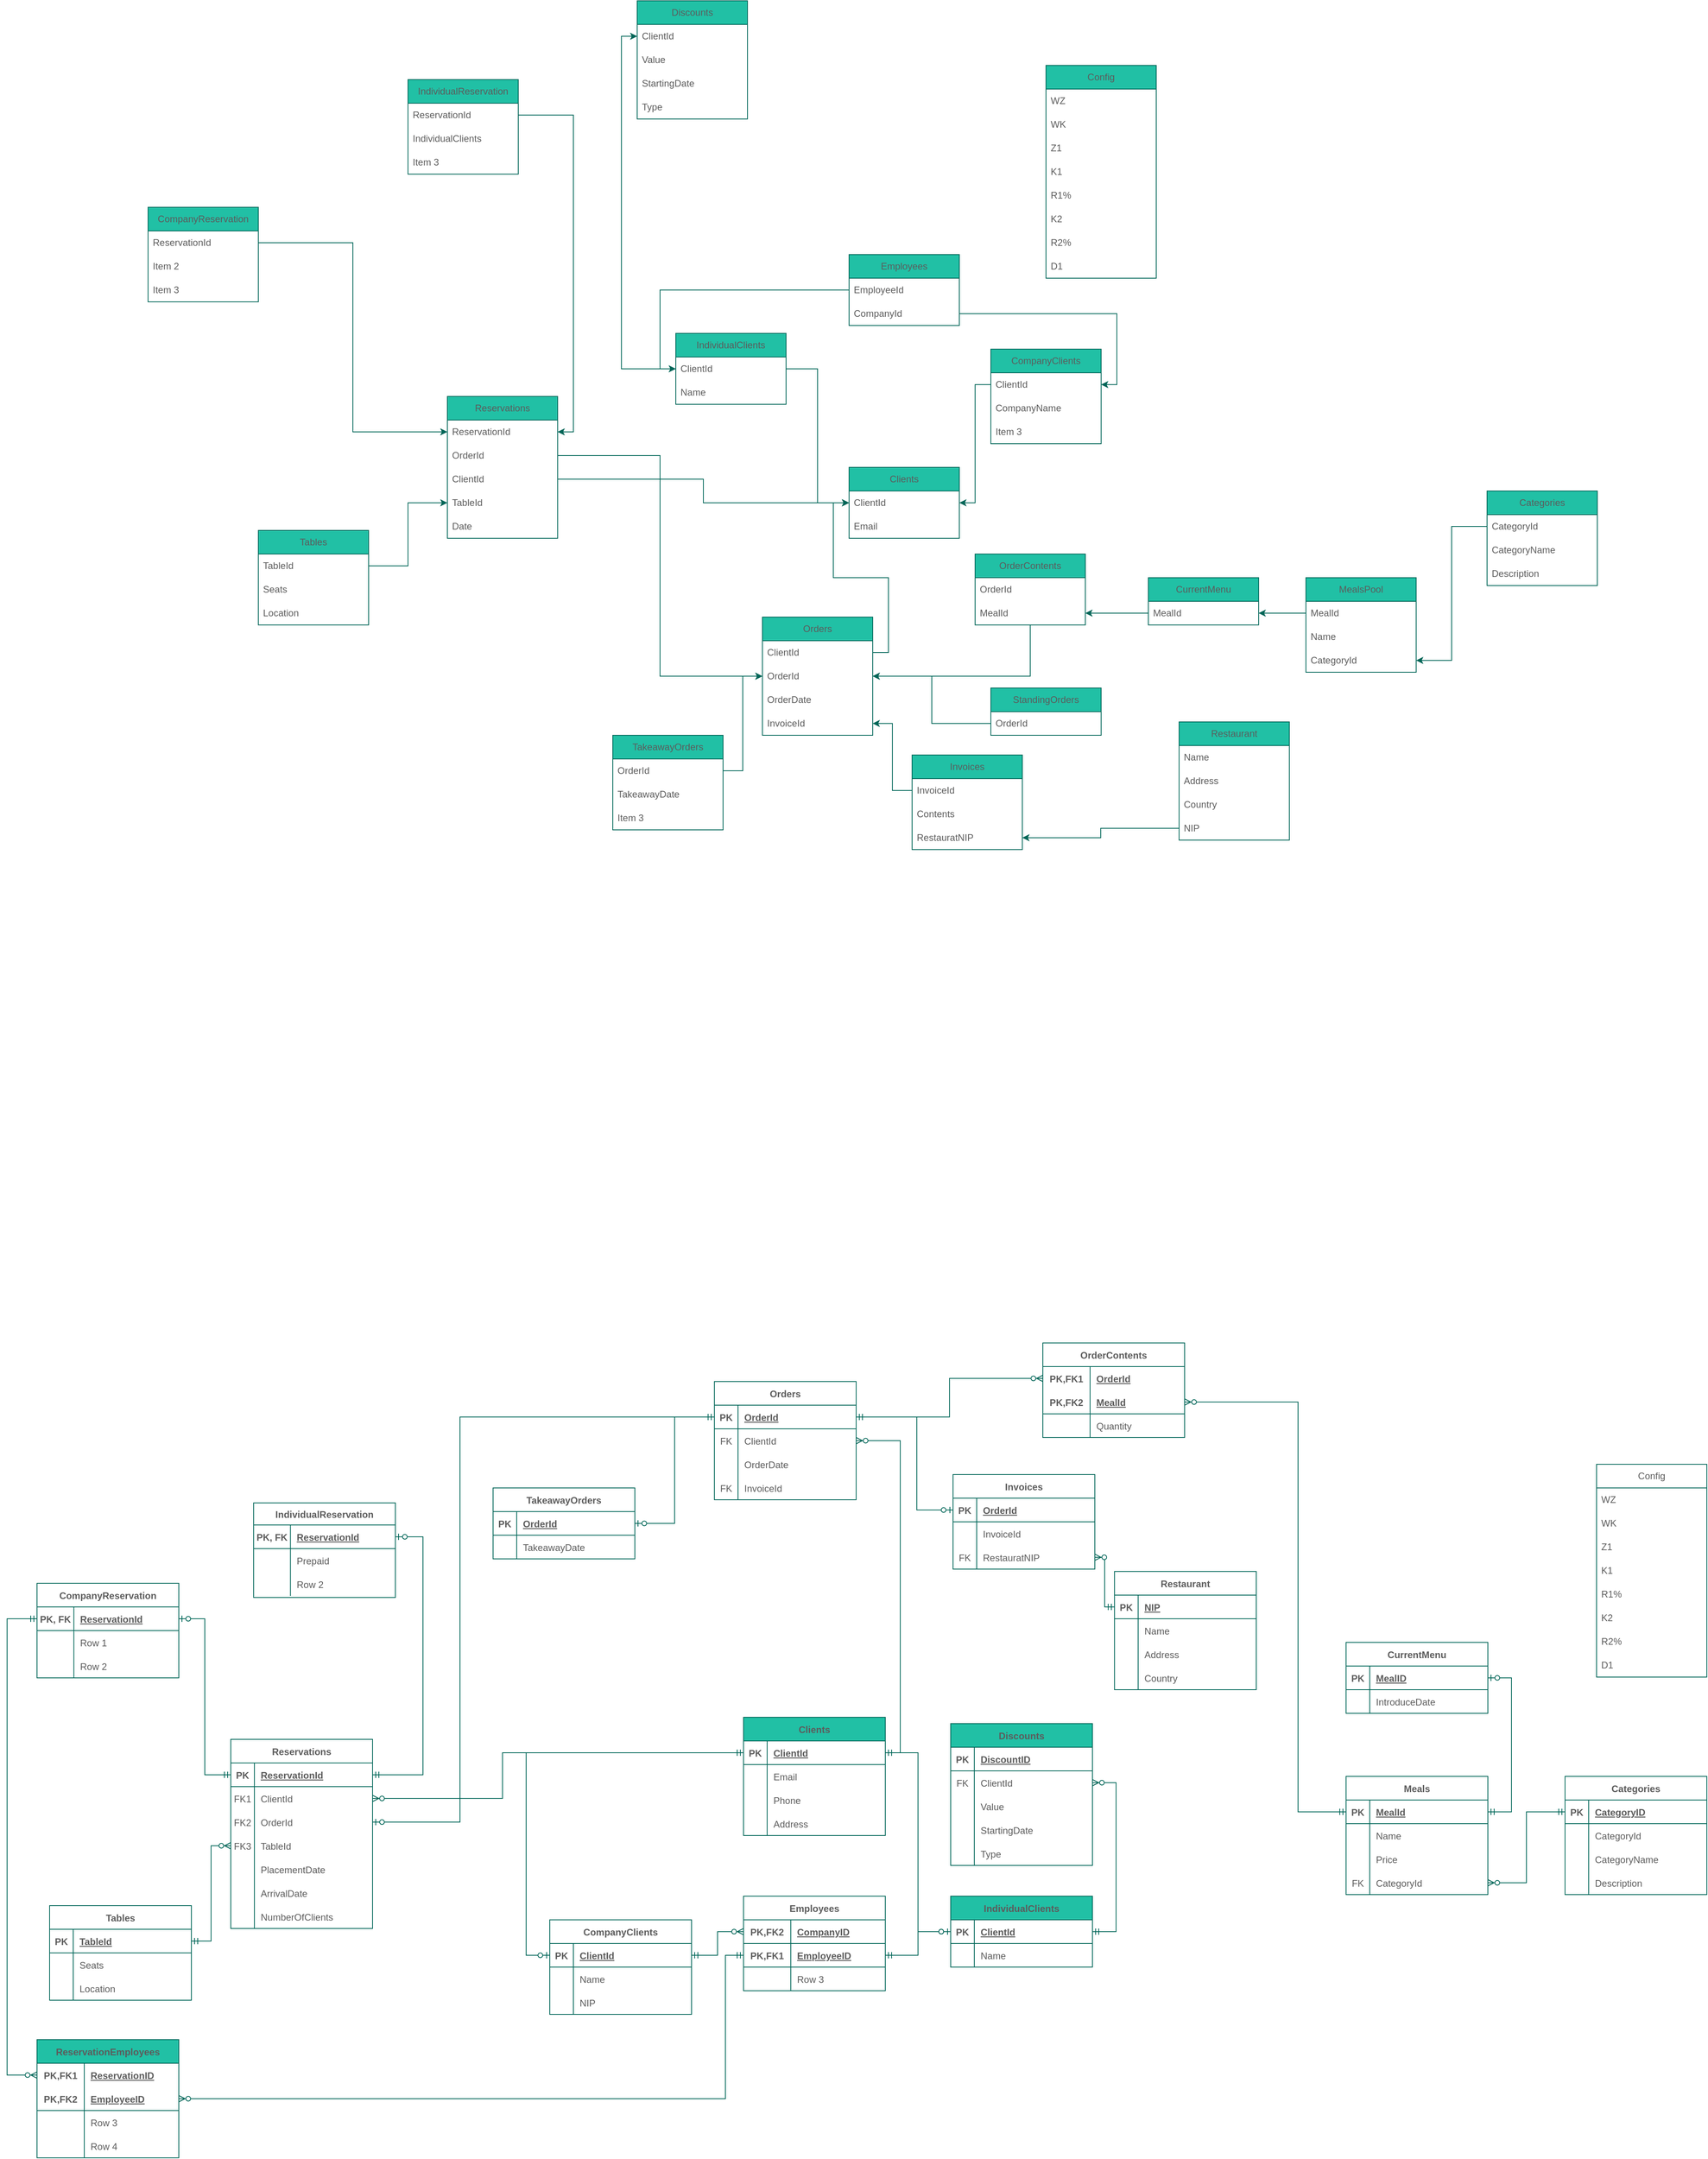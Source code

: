 <mxfile version="20.6.0" type="github">
  <diagram id="C5RBs43oDa-KdzZeNtuy" name="Page-1">
    <mxGraphModel dx="3164" dy="1920" grid="0" gridSize="10" guides="1" tooltips="1" connect="1" arrows="1" fold="1" page="0" pageScale="1" pageWidth="2339" pageHeight="3300" math="0" shadow="0">
      <root>
        <mxCell id="WIyWlLk6GJQsqaUBKTNV-0" />
        <mxCell id="WIyWlLk6GJQsqaUBKTNV-1" parent="WIyWlLk6GJQsqaUBKTNV-0" />
        <mxCell id="v9yn0jD40zDZUe1sDzxz-0" value="Clients" style="swimlane;fontStyle=0;childLayout=stackLayout;horizontal=1;startSize=30;horizontalStack=0;resizeParent=1;resizeParentMax=0;resizeLast=0;collapsible=1;marginBottom=0;whiteSpace=wrap;html=1;rounded=0;fillColor=#21C0A5;strokeColor=#006658;fontColor=#5C5C5C;" parent="WIyWlLk6GJQsqaUBKTNV-1" vertex="1">
          <mxGeometry x="1030" y="570" width="140" height="90" as="geometry" />
        </mxCell>
        <mxCell id="v9yn0jD40zDZUe1sDzxz-1" value="ClientId" style="text;strokeColor=none;fillColor=none;align=left;verticalAlign=middle;spacingLeft=4;spacingRight=4;overflow=hidden;points=[[0,0.5],[1,0.5]];portConstraint=eastwest;rotatable=0;whiteSpace=wrap;html=1;rounded=0;fontColor=#5C5C5C;" parent="v9yn0jD40zDZUe1sDzxz-0" vertex="1">
          <mxGeometry y="30" width="140" height="30" as="geometry" />
        </mxCell>
        <mxCell id="v9yn0jD40zDZUe1sDzxz-10" value="Email" style="text;strokeColor=none;fillColor=none;align=left;verticalAlign=middle;spacingLeft=4;spacingRight=4;overflow=hidden;points=[[0,0.5],[1,0.5]];portConstraint=eastwest;rotatable=0;whiteSpace=wrap;html=1;rounded=0;fontColor=#5C5C5C;" parent="v9yn0jD40zDZUe1sDzxz-0" vertex="1">
          <mxGeometry y="60" width="140" height="30" as="geometry" />
        </mxCell>
        <mxCell id="v9yn0jD40zDZUe1sDzxz-12" value="CompanyClients" style="swimlane;fontStyle=0;childLayout=stackLayout;horizontal=1;startSize=30;horizontalStack=0;resizeParent=1;resizeParentMax=0;resizeLast=0;collapsible=1;marginBottom=0;whiteSpace=wrap;html=1;rounded=0;fillColor=#21C0A5;strokeColor=#006658;fontColor=#5C5C5C;" parent="WIyWlLk6GJQsqaUBKTNV-1" vertex="1">
          <mxGeometry x="1210" y="420" width="140" height="120" as="geometry" />
        </mxCell>
        <mxCell id="v9yn0jD40zDZUe1sDzxz-13" value="ClientId" style="text;strokeColor=none;fillColor=none;align=left;verticalAlign=middle;spacingLeft=4;spacingRight=4;overflow=hidden;points=[[0,0.5],[1,0.5]];portConstraint=eastwest;rotatable=0;whiteSpace=wrap;html=1;rounded=0;fontColor=#5C5C5C;" parent="v9yn0jD40zDZUe1sDzxz-12" vertex="1">
          <mxGeometry y="30" width="140" height="30" as="geometry" />
        </mxCell>
        <mxCell id="v9yn0jD40zDZUe1sDzxz-14" value="CompanyName" style="text;strokeColor=none;fillColor=none;align=left;verticalAlign=middle;spacingLeft=4;spacingRight=4;overflow=hidden;points=[[0,0.5],[1,0.5]];portConstraint=eastwest;rotatable=0;whiteSpace=wrap;html=1;rounded=0;fontColor=#5C5C5C;" parent="v9yn0jD40zDZUe1sDzxz-12" vertex="1">
          <mxGeometry y="60" width="140" height="30" as="geometry" />
        </mxCell>
        <mxCell id="v9yn0jD40zDZUe1sDzxz-15" value="Item 3" style="text;strokeColor=none;fillColor=none;align=left;verticalAlign=middle;spacingLeft=4;spacingRight=4;overflow=hidden;points=[[0,0.5],[1,0.5]];portConstraint=eastwest;rotatable=0;whiteSpace=wrap;html=1;rounded=0;fontColor=#5C5C5C;" parent="v9yn0jD40zDZUe1sDzxz-12" vertex="1">
          <mxGeometry y="90" width="140" height="30" as="geometry" />
        </mxCell>
        <mxCell id="v9yn0jD40zDZUe1sDzxz-16" style="edgeStyle=orthogonalEdgeStyle;rounded=0;orthogonalLoop=1;jettySize=auto;html=1;strokeColor=#006658;fontColor=#5C5C5C;" parent="WIyWlLk6GJQsqaUBKTNV-1" source="v9yn0jD40zDZUe1sDzxz-13" target="v9yn0jD40zDZUe1sDzxz-1" edge="1">
          <mxGeometry relative="1" as="geometry" />
        </mxCell>
        <mxCell id="v9yn0jD40zDZUe1sDzxz-17" value="IndividualClients" style="swimlane;fontStyle=0;childLayout=stackLayout;horizontal=1;startSize=30;horizontalStack=0;resizeParent=1;resizeParentMax=0;resizeLast=0;collapsible=1;marginBottom=0;whiteSpace=wrap;html=1;rounded=0;fillColor=#21C0A5;strokeColor=#006658;fontColor=#5C5C5C;" parent="WIyWlLk6GJQsqaUBKTNV-1" vertex="1">
          <mxGeometry x="810" y="400" width="140" height="90" as="geometry" />
        </mxCell>
        <mxCell id="v9yn0jD40zDZUe1sDzxz-18" value="ClientId" style="text;strokeColor=none;fillColor=none;align=left;verticalAlign=middle;spacingLeft=4;spacingRight=4;overflow=hidden;points=[[0,0.5],[1,0.5]];portConstraint=eastwest;rotatable=0;whiteSpace=wrap;html=1;rounded=0;fontColor=#5C5C5C;" parent="v9yn0jD40zDZUe1sDzxz-17" vertex="1">
          <mxGeometry y="30" width="140" height="30" as="geometry" />
        </mxCell>
        <mxCell id="v9yn0jD40zDZUe1sDzxz-19" value="Name" style="text;strokeColor=none;fillColor=none;align=left;verticalAlign=middle;spacingLeft=4;spacingRight=4;overflow=hidden;points=[[0,0.5],[1,0.5]];portConstraint=eastwest;rotatable=0;whiteSpace=wrap;html=1;rounded=0;fontColor=#5C5C5C;" parent="v9yn0jD40zDZUe1sDzxz-17" vertex="1">
          <mxGeometry y="60" width="140" height="30" as="geometry" />
        </mxCell>
        <mxCell id="v9yn0jD40zDZUe1sDzxz-21" style="edgeStyle=orthogonalEdgeStyle;rounded=0;orthogonalLoop=1;jettySize=auto;html=1;strokeColor=#006658;fontColor=#5C5C5C;" parent="WIyWlLk6GJQsqaUBKTNV-1" source="v9yn0jD40zDZUe1sDzxz-18" target="v9yn0jD40zDZUe1sDzxz-1" edge="1">
          <mxGeometry relative="1" as="geometry" />
        </mxCell>
        <mxCell id="v9yn0jD40zDZUe1sDzxz-22" value="Orders" style="swimlane;fontStyle=0;childLayout=stackLayout;horizontal=1;startSize=30;horizontalStack=0;resizeParent=1;resizeParentMax=0;resizeLast=0;collapsible=1;marginBottom=0;whiteSpace=wrap;html=1;rounded=0;fillColor=#21C0A5;strokeColor=#006658;fontColor=#5C5C5C;" parent="WIyWlLk6GJQsqaUBKTNV-1" vertex="1">
          <mxGeometry x="920" y="760" width="140" height="150" as="geometry" />
        </mxCell>
        <mxCell id="v9yn0jD40zDZUe1sDzxz-23" value="ClientId" style="text;strokeColor=none;fillColor=none;align=left;verticalAlign=middle;spacingLeft=4;spacingRight=4;overflow=hidden;points=[[0,0.5],[1,0.5]];portConstraint=eastwest;rotatable=0;whiteSpace=wrap;html=1;rounded=0;fontColor=#5C5C5C;" parent="v9yn0jD40zDZUe1sDzxz-22" vertex="1">
          <mxGeometry y="30" width="140" height="30" as="geometry" />
        </mxCell>
        <mxCell id="v9yn0jD40zDZUe1sDzxz-24" value="OrderId" style="text;strokeColor=none;fillColor=none;align=left;verticalAlign=middle;spacingLeft=4;spacingRight=4;overflow=hidden;points=[[0,0.5],[1,0.5]];portConstraint=eastwest;rotatable=0;whiteSpace=wrap;html=1;rounded=0;fontColor=#5C5C5C;" parent="v9yn0jD40zDZUe1sDzxz-22" vertex="1">
          <mxGeometry y="60" width="140" height="30" as="geometry" />
        </mxCell>
        <mxCell id="v9yn0jD40zDZUe1sDzxz-59" value="OrderDate" style="text;strokeColor=none;fillColor=none;align=left;verticalAlign=middle;spacingLeft=4;spacingRight=4;overflow=hidden;points=[[0,0.5],[1,0.5]];portConstraint=eastwest;rotatable=0;whiteSpace=wrap;html=1;rounded=0;fontColor=#5C5C5C;" parent="v9yn0jD40zDZUe1sDzxz-22" vertex="1">
          <mxGeometry y="90" width="140" height="30" as="geometry" />
        </mxCell>
        <mxCell id="v9yn0jD40zDZUe1sDzxz-61" value="InvoiceId" style="text;strokeColor=none;fillColor=none;align=left;verticalAlign=middle;spacingLeft=4;spacingRight=4;overflow=hidden;points=[[0,0.5],[1,0.5]];portConstraint=eastwest;rotatable=0;whiteSpace=wrap;html=1;rounded=0;fontColor=#5C5C5C;" parent="v9yn0jD40zDZUe1sDzxz-22" vertex="1">
          <mxGeometry y="120" width="140" height="30" as="geometry" />
        </mxCell>
        <mxCell id="v9yn0jD40zDZUe1sDzxz-26" style="edgeStyle=orthogonalEdgeStyle;rounded=0;orthogonalLoop=1;jettySize=auto;html=1;strokeColor=#006658;fontColor=#5C5C5C;" parent="WIyWlLk6GJQsqaUBKTNV-1" source="v9yn0jD40zDZUe1sDzxz-23" target="v9yn0jD40zDZUe1sDzxz-1" edge="1">
          <mxGeometry relative="1" as="geometry" />
        </mxCell>
        <mxCell id="wOTWA6AgV0qkXumHo9At-37" style="edgeStyle=orthogonalEdgeStyle;rounded=0;orthogonalLoop=1;jettySize=auto;html=1;strokeColor=#006658;fontColor=#5C5C5C;" parent="WIyWlLk6GJQsqaUBKTNV-1" source="v9yn0jD40zDZUe1sDzxz-27" target="v9yn0jD40zDZUe1sDzxz-24" edge="1">
          <mxGeometry relative="1" as="geometry" />
        </mxCell>
        <mxCell id="v9yn0jD40zDZUe1sDzxz-27" value="OrderContents" style="swimlane;fontStyle=0;childLayout=stackLayout;horizontal=1;startSize=30;horizontalStack=0;resizeParent=1;resizeParentMax=0;resizeLast=0;collapsible=1;marginBottom=0;whiteSpace=wrap;html=1;rounded=0;fillColor=#21C0A5;strokeColor=#006658;fontColor=#5C5C5C;" parent="WIyWlLk6GJQsqaUBKTNV-1" vertex="1">
          <mxGeometry x="1190" y="680" width="140" height="90" as="geometry" />
        </mxCell>
        <mxCell id="v9yn0jD40zDZUe1sDzxz-28" value="OrderId" style="text;strokeColor=none;fillColor=none;align=left;verticalAlign=middle;spacingLeft=4;spacingRight=4;overflow=hidden;points=[[0,0.5],[1,0.5]];portConstraint=eastwest;rotatable=0;whiteSpace=wrap;html=1;rounded=0;fontColor=#5C5C5C;" parent="v9yn0jD40zDZUe1sDzxz-27" vertex="1">
          <mxGeometry y="30" width="140" height="30" as="geometry" />
        </mxCell>
        <mxCell id="v9yn0jD40zDZUe1sDzxz-29" value="MealId" style="text;strokeColor=none;fillColor=none;align=left;verticalAlign=middle;spacingLeft=4;spacingRight=4;overflow=hidden;points=[[0,0.5],[1,0.5]];portConstraint=eastwest;rotatable=0;whiteSpace=wrap;html=1;rounded=0;fontColor=#5C5C5C;" parent="v9yn0jD40zDZUe1sDzxz-27" vertex="1">
          <mxGeometry y="60" width="140" height="30" as="geometry" />
        </mxCell>
        <mxCell id="v9yn0jD40zDZUe1sDzxz-49" value="Categories" style="swimlane;fontStyle=0;childLayout=stackLayout;horizontal=1;startSize=30;horizontalStack=0;resizeParent=1;resizeParentMax=0;resizeLast=0;collapsible=1;marginBottom=0;whiteSpace=wrap;html=1;rounded=0;fillColor=#21C0A5;strokeColor=#006658;fontColor=#5C5C5C;" parent="WIyWlLk6GJQsqaUBKTNV-1" vertex="1">
          <mxGeometry x="1840" y="600" width="140" height="120" as="geometry" />
        </mxCell>
        <mxCell id="v9yn0jD40zDZUe1sDzxz-50" value="CategoryId" style="text;strokeColor=none;fillColor=none;align=left;verticalAlign=middle;spacingLeft=4;spacingRight=4;overflow=hidden;points=[[0,0.5],[1,0.5]];portConstraint=eastwest;rotatable=0;whiteSpace=wrap;html=1;rounded=0;fontColor=#5C5C5C;" parent="v9yn0jD40zDZUe1sDzxz-49" vertex="1">
          <mxGeometry y="30" width="140" height="30" as="geometry" />
        </mxCell>
        <mxCell id="v9yn0jD40zDZUe1sDzxz-51" value="CategoryName" style="text;strokeColor=none;fillColor=none;align=left;verticalAlign=middle;spacingLeft=4;spacingRight=4;overflow=hidden;points=[[0,0.5],[1,0.5]];portConstraint=eastwest;rotatable=0;whiteSpace=wrap;html=1;rounded=0;fontColor=#5C5C5C;" parent="v9yn0jD40zDZUe1sDzxz-49" vertex="1">
          <mxGeometry y="60" width="140" height="30" as="geometry" />
        </mxCell>
        <mxCell id="v9yn0jD40zDZUe1sDzxz-52" value="Description" style="text;strokeColor=none;fillColor=none;align=left;verticalAlign=middle;spacingLeft=4;spacingRight=4;overflow=hidden;points=[[0,0.5],[1,0.5]];portConstraint=eastwest;rotatable=0;whiteSpace=wrap;html=1;rounded=0;fontColor=#5C5C5C;" parent="v9yn0jD40zDZUe1sDzxz-49" vertex="1">
          <mxGeometry y="90" width="140" height="30" as="geometry" />
        </mxCell>
        <mxCell id="v9yn0jD40zDZUe1sDzxz-54" value="TakeawayOrders" style="swimlane;fontStyle=0;childLayout=stackLayout;horizontal=1;startSize=30;horizontalStack=0;resizeParent=1;resizeParentMax=0;resizeLast=0;collapsible=1;marginBottom=0;whiteSpace=wrap;html=1;rounded=0;fillColor=#21C0A5;strokeColor=#006658;fontColor=#5C5C5C;" parent="WIyWlLk6GJQsqaUBKTNV-1" vertex="1">
          <mxGeometry x="730" y="910" width="140" height="120" as="geometry" />
        </mxCell>
        <mxCell id="v9yn0jD40zDZUe1sDzxz-55" value="OrderId" style="text;strokeColor=none;fillColor=none;align=left;verticalAlign=middle;spacingLeft=4;spacingRight=4;overflow=hidden;points=[[0,0.5],[1,0.5]];portConstraint=eastwest;rotatable=0;whiteSpace=wrap;html=1;rounded=0;fontColor=#5C5C5C;" parent="v9yn0jD40zDZUe1sDzxz-54" vertex="1">
          <mxGeometry y="30" width="140" height="30" as="geometry" />
        </mxCell>
        <mxCell id="v9yn0jD40zDZUe1sDzxz-56" value="TakeawayDate" style="text;strokeColor=none;fillColor=none;align=left;verticalAlign=middle;spacingLeft=4;spacingRight=4;overflow=hidden;points=[[0,0.5],[1,0.5]];portConstraint=eastwest;rotatable=0;whiteSpace=wrap;html=1;rounded=0;fontColor=#5C5C5C;" parent="v9yn0jD40zDZUe1sDzxz-54" vertex="1">
          <mxGeometry y="60" width="140" height="30" as="geometry" />
        </mxCell>
        <mxCell id="v9yn0jD40zDZUe1sDzxz-57" value="Item 3" style="text;strokeColor=none;fillColor=none;align=left;verticalAlign=middle;spacingLeft=4;spacingRight=4;overflow=hidden;points=[[0,0.5],[1,0.5]];portConstraint=eastwest;rotatable=0;whiteSpace=wrap;html=1;rounded=0;fontColor=#5C5C5C;" parent="v9yn0jD40zDZUe1sDzxz-54" vertex="1">
          <mxGeometry y="90" width="140" height="30" as="geometry" />
        </mxCell>
        <mxCell id="v9yn0jD40zDZUe1sDzxz-58" style="edgeStyle=orthogonalEdgeStyle;rounded=0;orthogonalLoop=1;jettySize=auto;html=1;strokeColor=#006658;fontColor=#5C5C5C;" parent="WIyWlLk6GJQsqaUBKTNV-1" source="v9yn0jD40zDZUe1sDzxz-55" target="v9yn0jD40zDZUe1sDzxz-24" edge="1">
          <mxGeometry relative="1" as="geometry" />
        </mxCell>
        <mxCell id="v9yn0jD40zDZUe1sDzxz-62" value="Invoices" style="swimlane;fontStyle=0;childLayout=stackLayout;horizontal=1;startSize=30;horizontalStack=0;resizeParent=1;resizeParentMax=0;resizeLast=0;collapsible=1;marginBottom=0;whiteSpace=wrap;html=1;rounded=0;fillColor=#21C0A5;strokeColor=#006658;fontColor=#5C5C5C;" parent="WIyWlLk6GJQsqaUBKTNV-1" vertex="1">
          <mxGeometry x="1110" y="935" width="140" height="120" as="geometry" />
        </mxCell>
        <mxCell id="v9yn0jD40zDZUe1sDzxz-63" value="InvoiceId" style="text;strokeColor=none;fillColor=none;align=left;verticalAlign=middle;spacingLeft=4;spacingRight=4;overflow=hidden;points=[[0,0.5],[1,0.5]];portConstraint=eastwest;rotatable=0;whiteSpace=wrap;html=1;rounded=0;fontColor=#5C5C5C;" parent="v9yn0jD40zDZUe1sDzxz-62" vertex="1">
          <mxGeometry y="30" width="140" height="30" as="geometry" />
        </mxCell>
        <mxCell id="v9yn0jD40zDZUe1sDzxz-64" value="Contents" style="text;strokeColor=none;fillColor=none;align=left;verticalAlign=middle;spacingLeft=4;spacingRight=4;overflow=hidden;points=[[0,0.5],[1,0.5]];portConstraint=eastwest;rotatable=0;whiteSpace=wrap;html=1;rounded=0;fontColor=#5C5C5C;" parent="v9yn0jD40zDZUe1sDzxz-62" vertex="1">
          <mxGeometry y="60" width="140" height="30" as="geometry" />
        </mxCell>
        <mxCell id="wOTWA6AgV0qkXumHo9At-12" value="RestauratNIP" style="text;strokeColor=none;fillColor=none;align=left;verticalAlign=middle;spacingLeft=4;spacingRight=4;overflow=hidden;points=[[0,0.5],[1,0.5]];portConstraint=eastwest;rotatable=0;whiteSpace=wrap;html=1;rounded=0;fontColor=#5C5C5C;" parent="v9yn0jD40zDZUe1sDzxz-62" vertex="1">
          <mxGeometry y="90" width="140" height="30" as="geometry" />
        </mxCell>
        <mxCell id="v9yn0jD40zDZUe1sDzxz-66" style="edgeStyle=orthogonalEdgeStyle;rounded=0;orthogonalLoop=1;jettySize=auto;html=1;strokeColor=#006658;fontColor=#5C5C5C;" parent="WIyWlLk6GJQsqaUBKTNV-1" source="v9yn0jD40zDZUe1sDzxz-63" target="v9yn0jD40zDZUe1sDzxz-61" edge="1">
          <mxGeometry relative="1" as="geometry" />
        </mxCell>
        <mxCell id="v9yn0jD40zDZUe1sDzxz-67" value="Reservations" style="swimlane;fontStyle=0;childLayout=stackLayout;horizontal=1;startSize=30;horizontalStack=0;resizeParent=1;resizeParentMax=0;resizeLast=0;collapsible=1;marginBottom=0;whiteSpace=wrap;html=1;rounded=0;fillColor=#21C0A5;strokeColor=#006658;fontColor=#5C5C5C;" parent="WIyWlLk6GJQsqaUBKTNV-1" vertex="1">
          <mxGeometry x="520" y="480" width="140" height="180" as="geometry" />
        </mxCell>
        <mxCell id="v9yn0jD40zDZUe1sDzxz-68" value="ReservationId" style="text;strokeColor=none;fillColor=none;align=left;verticalAlign=middle;spacingLeft=4;spacingRight=4;overflow=hidden;points=[[0,0.5],[1,0.5]];portConstraint=eastwest;rotatable=0;whiteSpace=wrap;html=1;rounded=0;fontColor=#5C5C5C;" parent="v9yn0jD40zDZUe1sDzxz-67" vertex="1">
          <mxGeometry y="30" width="140" height="30" as="geometry" />
        </mxCell>
        <mxCell id="v9yn0jD40zDZUe1sDzxz-69" value="OrderId" style="text;strokeColor=none;fillColor=none;align=left;verticalAlign=middle;spacingLeft=4;spacingRight=4;overflow=hidden;points=[[0,0.5],[1,0.5]];portConstraint=eastwest;rotatable=0;whiteSpace=wrap;html=1;rounded=0;fontColor=#5C5C5C;" parent="v9yn0jD40zDZUe1sDzxz-67" vertex="1">
          <mxGeometry y="60" width="140" height="30" as="geometry" />
        </mxCell>
        <mxCell id="v9yn0jD40zDZUe1sDzxz-83" value="ClientId" style="text;strokeColor=none;fillColor=none;align=left;verticalAlign=middle;spacingLeft=4;spacingRight=4;overflow=hidden;points=[[0,0.5],[1,0.5]];portConstraint=eastwest;rotatable=0;whiteSpace=wrap;html=1;rounded=0;fontColor=#5C5C5C;" parent="v9yn0jD40zDZUe1sDzxz-67" vertex="1">
          <mxGeometry y="90" width="140" height="30" as="geometry" />
        </mxCell>
        <mxCell id="v9yn0jD40zDZUe1sDzxz-85" value="TableId" style="text;strokeColor=none;fillColor=none;align=left;verticalAlign=middle;spacingLeft=4;spacingRight=4;overflow=hidden;points=[[0,0.5],[1,0.5]];portConstraint=eastwest;rotatable=0;whiteSpace=wrap;html=1;rounded=0;fontColor=#5C5C5C;" parent="v9yn0jD40zDZUe1sDzxz-67" vertex="1">
          <mxGeometry y="120" width="140" height="30" as="geometry" />
        </mxCell>
        <mxCell id="wOTWA6AgV0qkXumHo9At-73" value="Date" style="text;strokeColor=none;fillColor=none;align=left;verticalAlign=middle;spacingLeft=4;spacingRight=4;overflow=hidden;points=[[0,0.5],[1,0.5]];portConstraint=eastwest;rotatable=0;whiteSpace=wrap;html=1;rounded=0;fontColor=#5C5C5C;" parent="v9yn0jD40zDZUe1sDzxz-67" vertex="1">
          <mxGeometry y="150" width="140" height="30" as="geometry" />
        </mxCell>
        <mxCell id="v9yn0jD40zDZUe1sDzxz-71" style="edgeStyle=orthogonalEdgeStyle;rounded=0;orthogonalLoop=1;jettySize=auto;html=1;strokeColor=#006658;fontColor=#5C5C5C;" parent="WIyWlLk6GJQsqaUBKTNV-1" source="v9yn0jD40zDZUe1sDzxz-69" target="v9yn0jD40zDZUe1sDzxz-24" edge="1">
          <mxGeometry relative="1" as="geometry" />
        </mxCell>
        <mxCell id="v9yn0jD40zDZUe1sDzxz-72" value="IndividualReservation" style="swimlane;fontStyle=0;childLayout=stackLayout;horizontal=1;startSize=30;horizontalStack=0;resizeParent=1;resizeParentMax=0;resizeLast=0;collapsible=1;marginBottom=0;whiteSpace=wrap;html=1;rounded=0;fillColor=#21C0A5;strokeColor=#006658;fontColor=#5C5C5C;" parent="WIyWlLk6GJQsqaUBKTNV-1" vertex="1">
          <mxGeometry x="470" y="78" width="140" height="120" as="geometry" />
        </mxCell>
        <mxCell id="v9yn0jD40zDZUe1sDzxz-73" value="ReservationId" style="text;strokeColor=none;fillColor=none;align=left;verticalAlign=middle;spacingLeft=4;spacingRight=4;overflow=hidden;points=[[0,0.5],[1,0.5]];portConstraint=eastwest;rotatable=0;whiteSpace=wrap;html=1;rounded=0;fontColor=#5C5C5C;" parent="v9yn0jD40zDZUe1sDzxz-72" vertex="1">
          <mxGeometry y="30" width="140" height="30" as="geometry" />
        </mxCell>
        <mxCell id="v9yn0jD40zDZUe1sDzxz-74" value="IndividualClients" style="text;strokeColor=none;fillColor=none;align=left;verticalAlign=middle;spacingLeft=4;spacingRight=4;overflow=hidden;points=[[0,0.5],[1,0.5]];portConstraint=eastwest;rotatable=0;whiteSpace=wrap;html=1;rounded=0;fontColor=#5C5C5C;" parent="v9yn0jD40zDZUe1sDzxz-72" vertex="1">
          <mxGeometry y="60" width="140" height="30" as="geometry" />
        </mxCell>
        <mxCell id="v9yn0jD40zDZUe1sDzxz-75" value="Item 3" style="text;strokeColor=none;fillColor=none;align=left;verticalAlign=middle;spacingLeft=4;spacingRight=4;overflow=hidden;points=[[0,0.5],[1,0.5]];portConstraint=eastwest;rotatable=0;whiteSpace=wrap;html=1;rounded=0;fontColor=#5C5C5C;" parent="v9yn0jD40zDZUe1sDzxz-72" vertex="1">
          <mxGeometry y="90" width="140" height="30" as="geometry" />
        </mxCell>
        <mxCell id="v9yn0jD40zDZUe1sDzxz-77" value="CompanyReservation" style="swimlane;fontStyle=0;childLayout=stackLayout;horizontal=1;startSize=30;horizontalStack=0;resizeParent=1;resizeParentMax=0;resizeLast=0;collapsible=1;marginBottom=0;whiteSpace=wrap;html=1;rounded=0;fillColor=#21C0A5;strokeColor=#006658;fontColor=#5C5C5C;" parent="WIyWlLk6GJQsqaUBKTNV-1" vertex="1">
          <mxGeometry x="140" y="240" width="140" height="120" as="geometry" />
        </mxCell>
        <mxCell id="v9yn0jD40zDZUe1sDzxz-78" value="ReservationId" style="text;strokeColor=none;fillColor=none;align=left;verticalAlign=middle;spacingLeft=4;spacingRight=4;overflow=hidden;points=[[0,0.5],[1,0.5]];portConstraint=eastwest;rotatable=0;whiteSpace=wrap;html=1;rounded=0;fontColor=#5C5C5C;" parent="v9yn0jD40zDZUe1sDzxz-77" vertex="1">
          <mxGeometry y="30" width="140" height="30" as="geometry" />
        </mxCell>
        <mxCell id="v9yn0jD40zDZUe1sDzxz-79" value="Item 2" style="text;strokeColor=none;fillColor=none;align=left;verticalAlign=middle;spacingLeft=4;spacingRight=4;overflow=hidden;points=[[0,0.5],[1,0.5]];portConstraint=eastwest;rotatable=0;whiteSpace=wrap;html=1;rounded=0;fontColor=#5C5C5C;" parent="v9yn0jD40zDZUe1sDzxz-77" vertex="1">
          <mxGeometry y="60" width="140" height="30" as="geometry" />
        </mxCell>
        <mxCell id="v9yn0jD40zDZUe1sDzxz-80" value="Item 3" style="text;strokeColor=none;fillColor=none;align=left;verticalAlign=middle;spacingLeft=4;spacingRight=4;overflow=hidden;points=[[0,0.5],[1,0.5]];portConstraint=eastwest;rotatable=0;whiteSpace=wrap;html=1;rounded=0;fontColor=#5C5C5C;" parent="v9yn0jD40zDZUe1sDzxz-77" vertex="1">
          <mxGeometry y="90" width="140" height="30" as="geometry" />
        </mxCell>
        <mxCell id="v9yn0jD40zDZUe1sDzxz-81" style="edgeStyle=orthogonalEdgeStyle;rounded=0;orthogonalLoop=1;jettySize=auto;html=1;strokeColor=#006658;fontColor=#5C5C5C;" parent="WIyWlLk6GJQsqaUBKTNV-1" source="v9yn0jD40zDZUe1sDzxz-78" target="v9yn0jD40zDZUe1sDzxz-68" edge="1">
          <mxGeometry relative="1" as="geometry" />
        </mxCell>
        <mxCell id="v9yn0jD40zDZUe1sDzxz-84" style="edgeStyle=orthogonalEdgeStyle;rounded=0;orthogonalLoop=1;jettySize=auto;html=1;strokeColor=#006658;fontColor=#5C5C5C;" parent="WIyWlLk6GJQsqaUBKTNV-1" source="v9yn0jD40zDZUe1sDzxz-83" target="v9yn0jD40zDZUe1sDzxz-1" edge="1">
          <mxGeometry relative="1" as="geometry" />
        </mxCell>
        <mxCell id="v9yn0jD40zDZUe1sDzxz-86" value="Tables" style="swimlane;fontStyle=0;childLayout=stackLayout;horizontal=1;startSize=30;horizontalStack=0;resizeParent=1;resizeParentMax=0;resizeLast=0;collapsible=1;marginBottom=0;whiteSpace=wrap;html=1;rounded=0;fillColor=#21C0A5;strokeColor=#006658;fontColor=#5C5C5C;" parent="WIyWlLk6GJQsqaUBKTNV-1" vertex="1">
          <mxGeometry x="280" y="650" width="140" height="120" as="geometry" />
        </mxCell>
        <mxCell id="v9yn0jD40zDZUe1sDzxz-87" value="TableId" style="text;strokeColor=none;fillColor=none;align=left;verticalAlign=middle;spacingLeft=4;spacingRight=4;overflow=hidden;points=[[0,0.5],[1,0.5]];portConstraint=eastwest;rotatable=0;whiteSpace=wrap;html=1;rounded=0;fontColor=#5C5C5C;" parent="v9yn0jD40zDZUe1sDzxz-86" vertex="1">
          <mxGeometry y="30" width="140" height="30" as="geometry" />
        </mxCell>
        <mxCell id="v9yn0jD40zDZUe1sDzxz-88" value="Seats" style="text;strokeColor=none;fillColor=none;align=left;verticalAlign=middle;spacingLeft=4;spacingRight=4;overflow=hidden;points=[[0,0.5],[1,0.5]];portConstraint=eastwest;rotatable=0;whiteSpace=wrap;html=1;rounded=0;fontColor=#5C5C5C;" parent="v9yn0jD40zDZUe1sDzxz-86" vertex="1">
          <mxGeometry y="60" width="140" height="30" as="geometry" />
        </mxCell>
        <mxCell id="v9yn0jD40zDZUe1sDzxz-89" value="Location" style="text;strokeColor=none;fillColor=none;align=left;verticalAlign=middle;spacingLeft=4;spacingRight=4;overflow=hidden;points=[[0,0.5],[1,0.5]];portConstraint=eastwest;rotatable=0;whiteSpace=wrap;html=1;rounded=0;fontColor=#5C5C5C;" parent="v9yn0jD40zDZUe1sDzxz-86" vertex="1">
          <mxGeometry y="90" width="140" height="30" as="geometry" />
        </mxCell>
        <mxCell id="v9yn0jD40zDZUe1sDzxz-90" style="edgeStyle=orthogonalEdgeStyle;rounded=0;orthogonalLoop=1;jettySize=auto;html=1;strokeColor=#006658;fontColor=#5C5C5C;" parent="WIyWlLk6GJQsqaUBKTNV-1" source="v9yn0jD40zDZUe1sDzxz-87" target="v9yn0jD40zDZUe1sDzxz-85" edge="1">
          <mxGeometry relative="1" as="geometry" />
        </mxCell>
        <mxCell id="wOTWA6AgV0qkXumHo9At-0" value="Restaurant" style="swimlane;fontStyle=0;childLayout=stackLayout;horizontal=1;startSize=30;horizontalStack=0;resizeParent=1;resizeParentMax=0;resizeLast=0;collapsible=1;marginBottom=0;whiteSpace=wrap;html=1;rounded=0;fillColor=#21C0A5;strokeColor=#006658;fontColor=#5C5C5C;" parent="WIyWlLk6GJQsqaUBKTNV-1" vertex="1">
          <mxGeometry x="1449" y="893" width="140" height="150" as="geometry" />
        </mxCell>
        <mxCell id="wOTWA6AgV0qkXumHo9At-1" value="Name" style="text;strokeColor=none;fillColor=none;align=left;verticalAlign=middle;spacingLeft=4;spacingRight=4;overflow=hidden;points=[[0,0.5],[1,0.5]];portConstraint=eastwest;rotatable=0;whiteSpace=wrap;html=1;rounded=0;fontColor=#5C5C5C;" parent="wOTWA6AgV0qkXumHo9At-0" vertex="1">
          <mxGeometry y="30" width="140" height="30" as="geometry" />
        </mxCell>
        <mxCell id="wOTWA6AgV0qkXumHo9At-2" value="Address" style="text;strokeColor=none;fillColor=none;align=left;verticalAlign=middle;spacingLeft=4;spacingRight=4;overflow=hidden;points=[[0,0.5],[1,0.5]];portConstraint=eastwest;rotatable=0;whiteSpace=wrap;html=1;rounded=0;fontColor=#5C5C5C;" parent="wOTWA6AgV0qkXumHo9At-0" vertex="1">
          <mxGeometry y="60" width="140" height="30" as="geometry" />
        </mxCell>
        <mxCell id="wOTWA6AgV0qkXumHo9At-3" value="Country" style="text;strokeColor=none;fillColor=none;align=left;verticalAlign=middle;spacingLeft=4;spacingRight=4;overflow=hidden;points=[[0,0.5],[1,0.5]];portConstraint=eastwest;rotatable=0;whiteSpace=wrap;html=1;rounded=0;fontColor=#5C5C5C;" parent="wOTWA6AgV0qkXumHo9At-0" vertex="1">
          <mxGeometry y="90" width="140" height="30" as="geometry" />
        </mxCell>
        <mxCell id="wOTWA6AgV0qkXumHo9At-11" value="NIP" style="text;strokeColor=none;fillColor=none;align=left;verticalAlign=middle;spacingLeft=4;spacingRight=4;overflow=hidden;points=[[0,0.5],[1,0.5]];portConstraint=eastwest;rotatable=0;whiteSpace=wrap;html=1;rounded=0;fontColor=#5C5C5C;" parent="wOTWA6AgV0qkXumHo9At-0" vertex="1">
          <mxGeometry y="120" width="140" height="30" as="geometry" />
        </mxCell>
        <mxCell id="wOTWA6AgV0qkXumHo9At-13" style="edgeStyle=orthogonalEdgeStyle;rounded=0;orthogonalLoop=1;jettySize=auto;html=1;strokeColor=#006658;fontColor=#5C5C5C;" parent="WIyWlLk6GJQsqaUBKTNV-1" source="wOTWA6AgV0qkXumHo9At-11" target="wOTWA6AgV0qkXumHo9At-12" edge="1">
          <mxGeometry relative="1" as="geometry" />
        </mxCell>
        <mxCell id="wOTWA6AgV0qkXumHo9At-18" value="MealsPool" style="swimlane;fontStyle=0;childLayout=stackLayout;horizontal=1;startSize=30;horizontalStack=0;resizeParent=1;resizeParentMax=0;resizeLast=0;collapsible=1;marginBottom=0;whiteSpace=wrap;html=1;rounded=0;fillColor=#21C0A5;strokeColor=#006658;fontColor=#5C5C5C;" parent="WIyWlLk6GJQsqaUBKTNV-1" vertex="1">
          <mxGeometry x="1610" y="710" width="140" height="120" as="geometry" />
        </mxCell>
        <mxCell id="wOTWA6AgV0qkXumHo9At-19" value="MealId" style="text;strokeColor=none;fillColor=none;align=left;verticalAlign=middle;spacingLeft=4;spacingRight=4;overflow=hidden;points=[[0,0.5],[1,0.5]];portConstraint=eastwest;rotatable=0;whiteSpace=wrap;html=1;rounded=0;fontColor=#5C5C5C;" parent="wOTWA6AgV0qkXumHo9At-18" vertex="1">
          <mxGeometry y="30" width="140" height="30" as="geometry" />
        </mxCell>
        <mxCell id="wOTWA6AgV0qkXumHo9At-20" value="Name" style="text;strokeColor=none;fillColor=none;align=left;verticalAlign=middle;spacingLeft=4;spacingRight=4;overflow=hidden;points=[[0,0.5],[1,0.5]];portConstraint=eastwest;rotatable=0;whiteSpace=wrap;html=1;rounded=0;fontColor=#5C5C5C;" parent="wOTWA6AgV0qkXumHo9At-18" vertex="1">
          <mxGeometry y="60" width="140" height="30" as="geometry" />
        </mxCell>
        <mxCell id="wOTWA6AgV0qkXumHo9At-21" value="CategoryId" style="text;strokeColor=none;fillColor=none;align=left;verticalAlign=middle;spacingLeft=4;spacingRight=4;overflow=hidden;points=[[0,0.5],[1,0.5]];portConstraint=eastwest;rotatable=0;whiteSpace=wrap;html=1;rounded=0;fontColor=#5C5C5C;" parent="wOTWA6AgV0qkXumHo9At-18" vertex="1">
          <mxGeometry y="90" width="140" height="30" as="geometry" />
        </mxCell>
        <mxCell id="wOTWA6AgV0qkXumHo9At-23" value="CurrentMenu" style="swimlane;fontStyle=0;childLayout=stackLayout;horizontal=1;startSize=30;horizontalStack=0;resizeParent=1;resizeParentMax=0;resizeLast=0;collapsible=1;marginBottom=0;whiteSpace=wrap;html=1;rounded=0;fillColor=#21C0A5;strokeColor=#006658;fontColor=#5C5C5C;" parent="WIyWlLk6GJQsqaUBKTNV-1" vertex="1">
          <mxGeometry x="1410" y="710" width="140" height="60" as="geometry" />
        </mxCell>
        <mxCell id="wOTWA6AgV0qkXumHo9At-24" value="MealId" style="text;strokeColor=none;fillColor=none;align=left;verticalAlign=middle;spacingLeft=4;spacingRight=4;overflow=hidden;points=[[0,0.5],[1,0.5]];portConstraint=eastwest;rotatable=0;whiteSpace=wrap;html=1;rounded=0;fontColor=#5C5C5C;" parent="wOTWA6AgV0qkXumHo9At-23" vertex="1">
          <mxGeometry y="30" width="140" height="30" as="geometry" />
        </mxCell>
        <mxCell id="wOTWA6AgV0qkXumHo9At-30" style="edgeStyle=orthogonalEdgeStyle;rounded=0;orthogonalLoop=1;jettySize=auto;html=1;strokeColor=#006658;fontColor=#5C5C5C;" parent="WIyWlLk6GJQsqaUBKTNV-1" source="wOTWA6AgV0qkXumHo9At-19" target="wOTWA6AgV0qkXumHo9At-24" edge="1">
          <mxGeometry relative="1" as="geometry" />
        </mxCell>
        <mxCell id="wOTWA6AgV0qkXumHo9At-31" style="edgeStyle=orthogonalEdgeStyle;rounded=0;orthogonalLoop=1;jettySize=auto;html=1;strokeColor=#006658;fontColor=#5C5C5C;" parent="WIyWlLk6GJQsqaUBKTNV-1" source="wOTWA6AgV0qkXumHo9At-24" target="v9yn0jD40zDZUe1sDzxz-29" edge="1">
          <mxGeometry relative="1" as="geometry" />
        </mxCell>
        <mxCell id="wOTWA6AgV0qkXumHo9At-32" style="edgeStyle=orthogonalEdgeStyle;rounded=0;orthogonalLoop=1;jettySize=auto;html=1;strokeColor=#006658;fontColor=#5C5C5C;" parent="WIyWlLk6GJQsqaUBKTNV-1" source="v9yn0jD40zDZUe1sDzxz-50" target="wOTWA6AgV0qkXumHo9At-21" edge="1">
          <mxGeometry relative="1" as="geometry" />
        </mxCell>
        <mxCell id="wOTWA6AgV0qkXumHo9At-33" value="StandingOrders" style="swimlane;fontStyle=0;childLayout=stackLayout;horizontal=1;startSize=30;horizontalStack=0;resizeParent=1;resizeParentMax=0;resizeLast=0;collapsible=1;marginBottom=0;whiteSpace=wrap;html=1;rounded=0;fillColor=#21C0A5;strokeColor=#006658;fontColor=#5C5C5C;" parent="WIyWlLk6GJQsqaUBKTNV-1" vertex="1">
          <mxGeometry x="1210" y="850" width="140" height="60" as="geometry" />
        </mxCell>
        <mxCell id="wOTWA6AgV0qkXumHo9At-34" value="OrderId" style="text;strokeColor=none;fillColor=none;align=left;verticalAlign=middle;spacingLeft=4;spacingRight=4;overflow=hidden;points=[[0,0.5],[1,0.5]];portConstraint=eastwest;rotatable=0;whiteSpace=wrap;html=1;rounded=0;fontColor=#5C5C5C;" parent="wOTWA6AgV0qkXumHo9At-33" vertex="1">
          <mxGeometry y="30" width="140" height="30" as="geometry" />
        </mxCell>
        <mxCell id="wOTWA6AgV0qkXumHo9At-38" style="edgeStyle=orthogonalEdgeStyle;rounded=0;orthogonalLoop=1;jettySize=auto;html=1;strokeColor=#006658;fontColor=#5C5C5C;" parent="WIyWlLk6GJQsqaUBKTNV-1" source="wOTWA6AgV0qkXumHo9At-34" target="v9yn0jD40zDZUe1sDzxz-24" edge="1">
          <mxGeometry relative="1" as="geometry" />
        </mxCell>
        <mxCell id="wOTWA6AgV0qkXumHo9At-39" value="Employees" style="swimlane;fontStyle=0;childLayout=stackLayout;horizontal=1;startSize=30;horizontalStack=0;resizeParent=1;resizeParentMax=0;resizeLast=0;collapsible=1;marginBottom=0;whiteSpace=wrap;html=1;rounded=0;fillColor=#21C0A5;strokeColor=#006658;fontColor=#5C5C5C;" parent="WIyWlLk6GJQsqaUBKTNV-1" vertex="1">
          <mxGeometry x="1030" y="300" width="140" height="90" as="geometry" />
        </mxCell>
        <mxCell id="wOTWA6AgV0qkXumHo9At-40" value="EmployeeId" style="text;strokeColor=none;fillColor=none;align=left;verticalAlign=middle;spacingLeft=4;spacingRight=4;overflow=hidden;points=[[0,0.5],[1,0.5]];portConstraint=eastwest;rotatable=0;whiteSpace=wrap;html=1;rounded=0;fontColor=#5C5C5C;" parent="wOTWA6AgV0qkXumHo9At-39" vertex="1">
          <mxGeometry y="30" width="140" height="30" as="geometry" />
        </mxCell>
        <mxCell id="wOTWA6AgV0qkXumHo9At-41" value="CompanyId" style="text;strokeColor=none;fillColor=none;align=left;verticalAlign=middle;spacingLeft=4;spacingRight=4;overflow=hidden;points=[[0,0.5],[1,0.5]];portConstraint=eastwest;rotatable=0;whiteSpace=wrap;html=1;rounded=0;fontColor=#5C5C5C;" parent="wOTWA6AgV0qkXumHo9At-39" vertex="1">
          <mxGeometry y="60" width="140" height="30" as="geometry" />
        </mxCell>
        <mxCell id="wOTWA6AgV0qkXumHo9At-44" style="edgeStyle=orthogonalEdgeStyle;rounded=0;orthogonalLoop=1;jettySize=auto;html=1;entryX=0;entryY=0.5;entryDx=0;entryDy=0;strokeColor=#006658;fontColor=#5C5C5C;" parent="WIyWlLk6GJQsqaUBKTNV-1" source="wOTWA6AgV0qkXumHo9At-40" target="v9yn0jD40zDZUe1sDzxz-18" edge="1">
          <mxGeometry relative="1" as="geometry" />
        </mxCell>
        <mxCell id="wOTWA6AgV0qkXumHo9At-46" style="edgeStyle=orthogonalEdgeStyle;rounded=0;orthogonalLoop=1;jettySize=auto;html=1;entryX=1;entryY=0.5;entryDx=0;entryDy=0;strokeColor=#006658;fontColor=#5C5C5C;" parent="WIyWlLk6GJQsqaUBKTNV-1" source="v9yn0jD40zDZUe1sDzxz-73" target="v9yn0jD40zDZUe1sDzxz-68" edge="1">
          <mxGeometry relative="1" as="geometry" />
        </mxCell>
        <mxCell id="wOTWA6AgV0qkXumHo9At-47" value="Discounts" style="swimlane;fontStyle=0;childLayout=stackLayout;horizontal=1;startSize=30;horizontalStack=0;resizeParent=1;resizeParentMax=0;resizeLast=0;collapsible=1;marginBottom=0;whiteSpace=wrap;html=1;rounded=0;fillColor=#21C0A5;strokeColor=#006658;fontColor=#5C5C5C;" parent="WIyWlLk6GJQsqaUBKTNV-1" vertex="1">
          <mxGeometry x="761" y="-22" width="140" height="150" as="geometry" />
        </mxCell>
        <mxCell id="wOTWA6AgV0qkXumHo9At-48" value="ClientId" style="text;strokeColor=none;fillColor=none;align=left;verticalAlign=middle;spacingLeft=4;spacingRight=4;overflow=hidden;points=[[0,0.5],[1,0.5]];portConstraint=eastwest;rotatable=0;whiteSpace=wrap;html=1;rounded=0;fontColor=#5C5C5C;" parent="wOTWA6AgV0qkXumHo9At-47" vertex="1">
          <mxGeometry y="30" width="140" height="30" as="geometry" />
        </mxCell>
        <mxCell id="wOTWA6AgV0qkXumHo9At-49" value="Value" style="text;strokeColor=none;fillColor=none;align=left;verticalAlign=middle;spacingLeft=4;spacingRight=4;overflow=hidden;points=[[0,0.5],[1,0.5]];portConstraint=eastwest;rotatable=0;whiteSpace=wrap;html=1;rounded=0;fontColor=#5C5C5C;" parent="wOTWA6AgV0qkXumHo9At-47" vertex="1">
          <mxGeometry y="60" width="140" height="30" as="geometry" />
        </mxCell>
        <mxCell id="wOTWA6AgV0qkXumHo9At-50" value="StartingDate" style="text;strokeColor=none;fillColor=none;align=left;verticalAlign=middle;spacingLeft=4;spacingRight=4;overflow=hidden;points=[[0,0.5],[1,0.5]];portConstraint=eastwest;rotatable=0;whiteSpace=wrap;html=1;rounded=0;fontColor=#5C5C5C;" parent="wOTWA6AgV0qkXumHo9At-47" vertex="1">
          <mxGeometry y="90" width="140" height="30" as="geometry" />
        </mxCell>
        <mxCell id="wOTWA6AgV0qkXumHo9At-55" value="Type" style="text;strokeColor=none;fillColor=none;align=left;verticalAlign=middle;spacingLeft=4;spacingRight=4;overflow=hidden;points=[[0,0.5],[1,0.5]];portConstraint=eastwest;rotatable=0;whiteSpace=wrap;html=1;rounded=0;fontColor=#5C5C5C;" parent="wOTWA6AgV0qkXumHo9At-47" vertex="1">
          <mxGeometry y="120" width="140" height="30" as="geometry" />
        </mxCell>
        <mxCell id="wOTWA6AgV0qkXumHo9At-54" style="edgeStyle=orthogonalEdgeStyle;rounded=0;orthogonalLoop=1;jettySize=auto;html=1;entryX=0;entryY=0.5;entryDx=0;entryDy=0;strokeColor=#006658;fontColor=#5C5C5C;" parent="WIyWlLk6GJQsqaUBKTNV-1" source="v9yn0jD40zDZUe1sDzxz-18" target="wOTWA6AgV0qkXumHo9At-48" edge="1">
          <mxGeometry relative="1" as="geometry" />
        </mxCell>
        <mxCell id="wOTWA6AgV0qkXumHo9At-59" style="edgeStyle=orthogonalEdgeStyle;rounded=0;orthogonalLoop=1;jettySize=auto;html=1;exitX=1;exitY=0.5;exitDx=0;exitDy=0;entryX=1;entryY=0.5;entryDx=0;entryDy=0;strokeColor=#006658;fontColor=#5C5C5C;" parent="WIyWlLk6GJQsqaUBKTNV-1" source="wOTWA6AgV0qkXumHo9At-41" target="v9yn0jD40zDZUe1sDzxz-13" edge="1">
          <mxGeometry relative="1" as="geometry" />
        </mxCell>
        <mxCell id="wOTWA6AgV0qkXumHo9At-60" value="Config" style="swimlane;fontStyle=0;childLayout=stackLayout;horizontal=1;startSize=30;horizontalStack=0;resizeParent=1;resizeParentMax=0;resizeLast=0;collapsible=1;marginBottom=0;whiteSpace=wrap;html=1;rounded=0;fillColor=#21C0A5;strokeColor=#006658;fontColor=#5C5C5C;" parent="WIyWlLk6GJQsqaUBKTNV-1" vertex="1">
          <mxGeometry x="1280" y="60" width="140" height="270" as="geometry" />
        </mxCell>
        <mxCell id="wOTWA6AgV0qkXumHo9At-61" value="WZ" style="text;strokeColor=none;fillColor=none;align=left;verticalAlign=middle;spacingLeft=4;spacingRight=4;overflow=hidden;points=[[0,0.5],[1,0.5]];portConstraint=eastwest;rotatable=0;whiteSpace=wrap;html=1;rounded=0;fontColor=#5C5C5C;" parent="wOTWA6AgV0qkXumHo9At-60" vertex="1">
          <mxGeometry y="30" width="140" height="30" as="geometry" />
        </mxCell>
        <mxCell id="wOTWA6AgV0qkXumHo9At-62" value="WK" style="text;strokeColor=none;fillColor=none;align=left;verticalAlign=middle;spacingLeft=4;spacingRight=4;overflow=hidden;points=[[0,0.5],[1,0.5]];portConstraint=eastwest;rotatable=0;whiteSpace=wrap;html=1;rounded=0;fontColor=#5C5C5C;" parent="wOTWA6AgV0qkXumHo9At-60" vertex="1">
          <mxGeometry y="60" width="140" height="30" as="geometry" />
        </mxCell>
        <mxCell id="wOTWA6AgV0qkXumHo9At-63" value="Z1" style="text;strokeColor=none;fillColor=none;align=left;verticalAlign=middle;spacingLeft=4;spacingRight=4;overflow=hidden;points=[[0,0.5],[1,0.5]];portConstraint=eastwest;rotatable=0;whiteSpace=wrap;html=1;rounded=0;fontColor=#5C5C5C;" parent="wOTWA6AgV0qkXumHo9At-60" vertex="1">
          <mxGeometry y="90" width="140" height="30" as="geometry" />
        </mxCell>
        <mxCell id="wOTWA6AgV0qkXumHo9At-64" value="K1" style="text;strokeColor=none;fillColor=none;align=left;verticalAlign=middle;spacingLeft=4;spacingRight=4;overflow=hidden;points=[[0,0.5],[1,0.5]];portConstraint=eastwest;rotatable=0;whiteSpace=wrap;html=1;rounded=0;fontColor=#5C5C5C;" parent="wOTWA6AgV0qkXumHo9At-60" vertex="1">
          <mxGeometry y="120" width="140" height="30" as="geometry" />
        </mxCell>
        <mxCell id="wOTWA6AgV0qkXumHo9At-65" value="R1%" style="text;strokeColor=none;fillColor=none;align=left;verticalAlign=middle;spacingLeft=4;spacingRight=4;overflow=hidden;points=[[0,0.5],[1,0.5]];portConstraint=eastwest;rotatable=0;whiteSpace=wrap;html=1;rounded=0;fontColor=#5C5C5C;" parent="wOTWA6AgV0qkXumHo9At-60" vertex="1">
          <mxGeometry y="150" width="140" height="30" as="geometry" />
        </mxCell>
        <mxCell id="wOTWA6AgV0qkXumHo9At-66" value="K2" style="text;strokeColor=none;fillColor=none;align=left;verticalAlign=middle;spacingLeft=4;spacingRight=4;overflow=hidden;points=[[0,0.5],[1,0.5]];portConstraint=eastwest;rotatable=0;whiteSpace=wrap;html=1;rounded=0;fontColor=#5C5C5C;" parent="wOTWA6AgV0qkXumHo9At-60" vertex="1">
          <mxGeometry y="180" width="140" height="30" as="geometry" />
        </mxCell>
        <mxCell id="wOTWA6AgV0qkXumHo9At-67" value="R2%" style="text;strokeColor=none;fillColor=none;align=left;verticalAlign=middle;spacingLeft=4;spacingRight=4;overflow=hidden;points=[[0,0.5],[1,0.5]];portConstraint=eastwest;rotatable=0;whiteSpace=wrap;html=1;rounded=0;fontColor=#5C5C5C;" parent="wOTWA6AgV0qkXumHo9At-60" vertex="1">
          <mxGeometry y="210" width="140" height="30" as="geometry" />
        </mxCell>
        <mxCell id="wOTWA6AgV0qkXumHo9At-68" value="D1" style="text;strokeColor=none;fillColor=none;align=left;verticalAlign=middle;spacingLeft=4;spacingRight=4;overflow=hidden;points=[[0,0.5],[1,0.5]];portConstraint=eastwest;rotatable=0;whiteSpace=wrap;html=1;rounded=0;fontColor=#5C5C5C;" parent="wOTWA6AgV0qkXumHo9At-60" vertex="1">
          <mxGeometry y="240" width="140" height="30" as="geometry" />
        </mxCell>
        <mxCell id="4_19SahSMhwURiMFpzTM-62" value="Tables" style="shape=table;startSize=30;container=1;collapsible=1;childLayout=tableLayout;fixedRows=1;rowLines=0;fontStyle=1;align=center;resizeLast=1;fillColor=none;strokeColor=#006658;fontColor=#5C5C5C;rounded=0;" parent="WIyWlLk6GJQsqaUBKTNV-1" vertex="1">
          <mxGeometry x="15" y="2395" width="180" height="120" as="geometry" />
        </mxCell>
        <mxCell id="4_19SahSMhwURiMFpzTM-63" value="" style="shape=tableRow;horizontal=0;startSize=0;swimlaneHead=0;swimlaneBody=0;fillColor=none;collapsible=0;dropTarget=0;points=[[0,0.5],[1,0.5]];portConstraint=eastwest;top=0;left=0;right=0;bottom=1;strokeColor=#006658;fontColor=#5C5C5C;rounded=0;" parent="4_19SahSMhwURiMFpzTM-62" vertex="1">
          <mxGeometry y="30" width="180" height="30" as="geometry" />
        </mxCell>
        <mxCell id="4_19SahSMhwURiMFpzTM-64" value="PK" style="shape=partialRectangle;connectable=0;fillColor=none;top=0;left=0;bottom=0;right=0;fontStyle=1;overflow=hidden;strokeColor=#006658;fontColor=#5C5C5C;rounded=0;" parent="4_19SahSMhwURiMFpzTM-63" vertex="1">
          <mxGeometry width="30" height="30" as="geometry">
            <mxRectangle width="30" height="30" as="alternateBounds" />
          </mxGeometry>
        </mxCell>
        <mxCell id="4_19SahSMhwURiMFpzTM-65" value="TableId" style="shape=partialRectangle;connectable=0;fillColor=none;top=0;left=0;bottom=0;right=0;align=left;spacingLeft=6;fontStyle=5;overflow=hidden;strokeColor=#006658;fontColor=#5C5C5C;rounded=0;" parent="4_19SahSMhwURiMFpzTM-63" vertex="1">
          <mxGeometry x="30" width="150" height="30" as="geometry">
            <mxRectangle width="150" height="30" as="alternateBounds" />
          </mxGeometry>
        </mxCell>
        <mxCell id="4_19SahSMhwURiMFpzTM-66" value="" style="shape=tableRow;horizontal=0;startSize=0;swimlaneHead=0;swimlaneBody=0;fillColor=none;collapsible=0;dropTarget=0;points=[[0,0.5],[1,0.5]];portConstraint=eastwest;top=0;left=0;right=0;bottom=0;strokeColor=#006658;fontColor=#5C5C5C;rounded=0;" parent="4_19SahSMhwURiMFpzTM-62" vertex="1">
          <mxGeometry y="60" width="180" height="30" as="geometry" />
        </mxCell>
        <mxCell id="4_19SahSMhwURiMFpzTM-67" value="" style="shape=partialRectangle;connectable=0;fillColor=none;top=0;left=0;bottom=0;right=0;editable=1;overflow=hidden;strokeColor=#006658;fontColor=#5C5C5C;rounded=0;" parent="4_19SahSMhwURiMFpzTM-66" vertex="1">
          <mxGeometry width="30" height="30" as="geometry">
            <mxRectangle width="30" height="30" as="alternateBounds" />
          </mxGeometry>
        </mxCell>
        <mxCell id="4_19SahSMhwURiMFpzTM-68" value="Seats" style="shape=partialRectangle;connectable=0;fillColor=none;top=0;left=0;bottom=0;right=0;align=left;spacingLeft=6;overflow=hidden;strokeColor=#006658;fontColor=#5C5C5C;rounded=0;" parent="4_19SahSMhwURiMFpzTM-66" vertex="1">
          <mxGeometry x="30" width="150" height="30" as="geometry">
            <mxRectangle width="150" height="30" as="alternateBounds" />
          </mxGeometry>
        </mxCell>
        <mxCell id="4_19SahSMhwURiMFpzTM-69" value="" style="shape=tableRow;horizontal=0;startSize=0;swimlaneHead=0;swimlaneBody=0;fillColor=none;collapsible=0;dropTarget=0;points=[[0,0.5],[1,0.5]];portConstraint=eastwest;top=0;left=0;right=0;bottom=0;strokeColor=#006658;fontColor=#5C5C5C;rounded=0;" parent="4_19SahSMhwURiMFpzTM-62" vertex="1">
          <mxGeometry y="90" width="180" height="30" as="geometry" />
        </mxCell>
        <mxCell id="4_19SahSMhwURiMFpzTM-70" value="" style="shape=partialRectangle;connectable=0;fillColor=none;top=0;left=0;bottom=0;right=0;editable=1;overflow=hidden;strokeColor=#006658;fontColor=#5C5C5C;rounded=0;" parent="4_19SahSMhwURiMFpzTM-69" vertex="1">
          <mxGeometry width="30" height="30" as="geometry">
            <mxRectangle width="30" height="30" as="alternateBounds" />
          </mxGeometry>
        </mxCell>
        <mxCell id="4_19SahSMhwURiMFpzTM-71" value="Location" style="shape=partialRectangle;connectable=0;fillColor=none;top=0;left=0;bottom=0;right=0;align=left;spacingLeft=6;overflow=hidden;strokeColor=#006658;fontColor=#5C5C5C;rounded=0;" parent="4_19SahSMhwURiMFpzTM-69" vertex="1">
          <mxGeometry x="30" width="150" height="30" as="geometry">
            <mxRectangle width="150" height="30" as="alternateBounds" />
          </mxGeometry>
        </mxCell>
        <mxCell id="4_19SahSMhwURiMFpzTM-101" value="Reservations" style="shape=table;startSize=30;container=1;collapsible=1;childLayout=tableLayout;fixedRows=1;rowLines=0;fontStyle=1;align=center;resizeLast=1;fillColor=none;strokeColor=#006658;fontColor=#5C5C5C;rounded=0;" parent="WIyWlLk6GJQsqaUBKTNV-1" vertex="1">
          <mxGeometry x="245" y="2184" width="180" height="240" as="geometry" />
        </mxCell>
        <mxCell id="4_19SahSMhwURiMFpzTM-102" value="" style="shape=tableRow;horizontal=0;startSize=0;swimlaneHead=0;swimlaneBody=0;fillColor=none;collapsible=0;dropTarget=0;points=[[0,0.5],[1,0.5]];portConstraint=eastwest;top=0;left=0;right=0;bottom=1;strokeColor=#006658;fontColor=#5C5C5C;rounded=0;" parent="4_19SahSMhwURiMFpzTM-101" vertex="1">
          <mxGeometry y="30" width="180" height="30" as="geometry" />
        </mxCell>
        <mxCell id="4_19SahSMhwURiMFpzTM-103" value="PK" style="shape=partialRectangle;connectable=0;fillColor=none;top=0;left=0;bottom=0;right=0;fontStyle=1;overflow=hidden;strokeColor=#006658;fontColor=#5C5C5C;rounded=0;" parent="4_19SahSMhwURiMFpzTM-102" vertex="1">
          <mxGeometry width="30" height="30" as="geometry">
            <mxRectangle width="30" height="30" as="alternateBounds" />
          </mxGeometry>
        </mxCell>
        <mxCell id="4_19SahSMhwURiMFpzTM-104" value="ReservationId" style="shape=partialRectangle;connectable=0;fillColor=none;top=0;left=0;bottom=0;right=0;align=left;spacingLeft=6;fontStyle=5;overflow=hidden;strokeColor=#006658;fontColor=#5C5C5C;rounded=0;" parent="4_19SahSMhwURiMFpzTM-102" vertex="1">
          <mxGeometry x="30" width="150" height="30" as="geometry">
            <mxRectangle width="150" height="30" as="alternateBounds" />
          </mxGeometry>
        </mxCell>
        <mxCell id="4_19SahSMhwURiMFpzTM-105" value="" style="shape=tableRow;horizontal=0;startSize=0;swimlaneHead=0;swimlaneBody=0;fillColor=none;collapsible=0;dropTarget=0;points=[[0,0.5],[1,0.5]];portConstraint=eastwest;top=0;left=0;right=0;bottom=0;strokeColor=#006658;fontColor=#5C5C5C;rounded=0;" parent="4_19SahSMhwURiMFpzTM-101" vertex="1">
          <mxGeometry y="60" width="180" height="30" as="geometry" />
        </mxCell>
        <mxCell id="4_19SahSMhwURiMFpzTM-106" value="FK1" style="shape=partialRectangle;connectable=0;fillColor=none;top=0;left=0;bottom=0;right=0;editable=1;overflow=hidden;strokeColor=#006658;fontColor=#5C5C5C;rounded=0;" parent="4_19SahSMhwURiMFpzTM-105" vertex="1">
          <mxGeometry width="30" height="30" as="geometry">
            <mxRectangle width="30" height="30" as="alternateBounds" />
          </mxGeometry>
        </mxCell>
        <mxCell id="4_19SahSMhwURiMFpzTM-107" value="ClientId" style="shape=partialRectangle;connectable=0;fillColor=none;top=0;left=0;bottom=0;right=0;align=left;spacingLeft=6;overflow=hidden;strokeColor=#006658;fontColor=#5C5C5C;rounded=0;" parent="4_19SahSMhwURiMFpzTM-105" vertex="1">
          <mxGeometry x="30" width="150" height="30" as="geometry">
            <mxRectangle width="150" height="30" as="alternateBounds" />
          </mxGeometry>
        </mxCell>
        <mxCell id="4_19SahSMhwURiMFpzTM-108" value="" style="shape=tableRow;horizontal=0;startSize=0;swimlaneHead=0;swimlaneBody=0;fillColor=none;collapsible=0;dropTarget=0;points=[[0,0.5],[1,0.5]];portConstraint=eastwest;top=0;left=0;right=0;bottom=0;strokeColor=#006658;fontColor=#5C5C5C;rounded=0;" parent="4_19SahSMhwURiMFpzTM-101" vertex="1">
          <mxGeometry y="90" width="180" height="30" as="geometry" />
        </mxCell>
        <mxCell id="4_19SahSMhwURiMFpzTM-109" value="FK2" style="shape=partialRectangle;connectable=0;fillColor=none;top=0;left=0;bottom=0;right=0;editable=1;overflow=hidden;strokeColor=#006658;fontColor=#5C5C5C;rounded=0;" parent="4_19SahSMhwURiMFpzTM-108" vertex="1">
          <mxGeometry width="30" height="30" as="geometry">
            <mxRectangle width="30" height="30" as="alternateBounds" />
          </mxGeometry>
        </mxCell>
        <mxCell id="4_19SahSMhwURiMFpzTM-110" value="OrderId" style="shape=partialRectangle;connectable=0;fillColor=none;top=0;left=0;bottom=0;right=0;align=left;spacingLeft=6;overflow=hidden;strokeColor=#006658;fontColor=#5C5C5C;rounded=0;" parent="4_19SahSMhwURiMFpzTM-108" vertex="1">
          <mxGeometry x="30" width="150" height="30" as="geometry">
            <mxRectangle width="150" height="30" as="alternateBounds" />
          </mxGeometry>
        </mxCell>
        <mxCell id="4_19SahSMhwURiMFpzTM-111" value="" style="shape=tableRow;horizontal=0;startSize=0;swimlaneHead=0;swimlaneBody=0;fillColor=none;collapsible=0;dropTarget=0;points=[[0,0.5],[1,0.5]];portConstraint=eastwest;top=0;left=0;right=0;bottom=0;strokeColor=#006658;fontColor=#5C5C5C;rounded=0;" parent="4_19SahSMhwURiMFpzTM-101" vertex="1">
          <mxGeometry y="120" width="180" height="30" as="geometry" />
        </mxCell>
        <mxCell id="4_19SahSMhwURiMFpzTM-112" value="FK3" style="shape=partialRectangle;connectable=0;fillColor=none;top=0;left=0;bottom=0;right=0;editable=1;overflow=hidden;strokeColor=#006658;fontColor=#5C5C5C;rounded=0;" parent="4_19SahSMhwURiMFpzTM-111" vertex="1">
          <mxGeometry width="30" height="30" as="geometry">
            <mxRectangle width="30" height="30" as="alternateBounds" />
          </mxGeometry>
        </mxCell>
        <mxCell id="4_19SahSMhwURiMFpzTM-113" value="TableId" style="shape=partialRectangle;connectable=0;fillColor=none;top=0;left=0;bottom=0;right=0;align=left;spacingLeft=6;overflow=hidden;strokeColor=#006658;fontColor=#5C5C5C;rounded=0;" parent="4_19SahSMhwURiMFpzTM-111" vertex="1">
          <mxGeometry x="30" width="150" height="30" as="geometry">
            <mxRectangle width="150" height="30" as="alternateBounds" />
          </mxGeometry>
        </mxCell>
        <mxCell id="4_19SahSMhwURiMFpzTM-114" value="" style="shape=tableRow;horizontal=0;startSize=0;swimlaneHead=0;swimlaneBody=0;fillColor=none;collapsible=0;dropTarget=0;points=[[0,0.5],[1,0.5]];portConstraint=eastwest;top=0;left=0;right=0;bottom=0;strokeColor=#006658;fontColor=#5C5C5C;rounded=0;" parent="4_19SahSMhwURiMFpzTM-101" vertex="1">
          <mxGeometry y="150" width="180" height="30" as="geometry" />
        </mxCell>
        <mxCell id="4_19SahSMhwURiMFpzTM-115" value="" style="shape=partialRectangle;connectable=0;fillColor=none;top=0;left=0;bottom=0;right=0;editable=1;overflow=hidden;strokeColor=#006658;fontColor=#5C5C5C;rounded=0;" parent="4_19SahSMhwURiMFpzTM-114" vertex="1">
          <mxGeometry width="30" height="30" as="geometry">
            <mxRectangle width="30" height="30" as="alternateBounds" />
          </mxGeometry>
        </mxCell>
        <mxCell id="4_19SahSMhwURiMFpzTM-116" value="PlacementDate" style="shape=partialRectangle;connectable=0;fillColor=none;top=0;left=0;bottom=0;right=0;align=left;spacingLeft=6;overflow=hidden;strokeColor=#006658;fontColor=#5C5C5C;rounded=0;" parent="4_19SahSMhwURiMFpzTM-114" vertex="1">
          <mxGeometry x="30" width="150" height="30" as="geometry">
            <mxRectangle width="150" height="30" as="alternateBounds" />
          </mxGeometry>
        </mxCell>
        <mxCell id="n6URSDAH1k2iXv1-cvyj-97" value="" style="shape=tableRow;horizontal=0;startSize=0;swimlaneHead=0;swimlaneBody=0;fillColor=none;collapsible=0;dropTarget=0;points=[[0,0.5],[1,0.5]];portConstraint=eastwest;top=0;left=0;right=0;bottom=0;strokeColor=#006658;fontColor=#5C5C5C;rounded=0;" vertex="1" parent="4_19SahSMhwURiMFpzTM-101">
          <mxGeometry y="180" width="180" height="30" as="geometry" />
        </mxCell>
        <mxCell id="n6URSDAH1k2iXv1-cvyj-98" value="" style="shape=partialRectangle;connectable=0;fillColor=none;top=0;left=0;bottom=0;right=0;editable=1;overflow=hidden;strokeColor=#006658;fontColor=#5C5C5C;rounded=0;" vertex="1" parent="n6URSDAH1k2iXv1-cvyj-97">
          <mxGeometry width="30" height="30" as="geometry">
            <mxRectangle width="30" height="30" as="alternateBounds" />
          </mxGeometry>
        </mxCell>
        <mxCell id="n6URSDAH1k2iXv1-cvyj-99" value="ArrivalDate" style="shape=partialRectangle;connectable=0;fillColor=none;top=0;left=0;bottom=0;right=0;align=left;spacingLeft=6;overflow=hidden;strokeColor=#006658;fontColor=#5C5C5C;rounded=0;" vertex="1" parent="n6URSDAH1k2iXv1-cvyj-97">
          <mxGeometry x="30" width="150" height="30" as="geometry">
            <mxRectangle width="150" height="30" as="alternateBounds" />
          </mxGeometry>
        </mxCell>
        <mxCell id="n6URSDAH1k2iXv1-cvyj-70" value="" style="shape=tableRow;horizontal=0;startSize=0;swimlaneHead=0;swimlaneBody=0;fillColor=none;collapsible=0;dropTarget=0;points=[[0,0.5],[1,0.5]];portConstraint=eastwest;top=0;left=0;right=0;bottom=0;strokeColor=#006658;fontColor=#5C5C5C;rounded=0;" vertex="1" parent="4_19SahSMhwURiMFpzTM-101">
          <mxGeometry y="210" width="180" height="30" as="geometry" />
        </mxCell>
        <mxCell id="n6URSDAH1k2iXv1-cvyj-71" value="" style="shape=partialRectangle;connectable=0;fillColor=none;top=0;left=0;bottom=0;right=0;editable=1;overflow=hidden;strokeColor=#006658;fontColor=#5C5C5C;rounded=0;" vertex="1" parent="n6URSDAH1k2iXv1-cvyj-70">
          <mxGeometry width="30" height="30" as="geometry">
            <mxRectangle width="30" height="30" as="alternateBounds" />
          </mxGeometry>
        </mxCell>
        <mxCell id="n6URSDAH1k2iXv1-cvyj-72" value="NumberOfClients" style="shape=partialRectangle;connectable=0;fillColor=none;top=0;left=0;bottom=0;right=0;align=left;spacingLeft=6;overflow=hidden;strokeColor=#006658;fontColor=#5C5C5C;rounded=0;" vertex="1" parent="n6URSDAH1k2iXv1-cvyj-70">
          <mxGeometry x="30" width="150" height="30" as="geometry">
            <mxRectangle width="150" height="30" as="alternateBounds" />
          </mxGeometry>
        </mxCell>
        <mxCell id="4_19SahSMhwURiMFpzTM-117" value="CompanyReservation" style="shape=table;startSize=30;container=1;collapsible=1;childLayout=tableLayout;fixedRows=1;rowLines=0;fontStyle=1;align=center;resizeLast=1;fillColor=none;strokeColor=#006658;fontColor=#5C5C5C;rounded=0;" parent="WIyWlLk6GJQsqaUBKTNV-1" vertex="1">
          <mxGeometry x="-1" y="1986" width="180" height="120" as="geometry" />
        </mxCell>
        <mxCell id="4_19SahSMhwURiMFpzTM-118" value="" style="shape=tableRow;horizontal=0;startSize=0;swimlaneHead=0;swimlaneBody=0;fillColor=none;collapsible=0;dropTarget=0;points=[[0,0.5],[1,0.5]];portConstraint=eastwest;top=0;left=0;right=0;bottom=1;strokeColor=#006658;fontColor=#5C5C5C;rounded=0;" parent="4_19SahSMhwURiMFpzTM-117" vertex="1">
          <mxGeometry y="30" width="180" height="30" as="geometry" />
        </mxCell>
        <mxCell id="4_19SahSMhwURiMFpzTM-119" value="PK, FK" style="shape=partialRectangle;connectable=0;fillColor=none;top=0;left=0;bottom=0;right=0;fontStyle=1;overflow=hidden;strokeColor=#006658;fontColor=#5C5C5C;rounded=0;" parent="4_19SahSMhwURiMFpzTM-118" vertex="1">
          <mxGeometry width="46.75" height="30" as="geometry">
            <mxRectangle width="46.75" height="30" as="alternateBounds" />
          </mxGeometry>
        </mxCell>
        <mxCell id="4_19SahSMhwURiMFpzTM-120" value="ReservationId" style="shape=partialRectangle;connectable=0;fillColor=none;top=0;left=0;bottom=0;right=0;align=left;spacingLeft=6;fontStyle=5;overflow=hidden;strokeColor=#006658;fontColor=#5C5C5C;rounded=0;" parent="4_19SahSMhwURiMFpzTM-118" vertex="1">
          <mxGeometry x="46.75" width="133.25" height="30" as="geometry">
            <mxRectangle width="133.25" height="30" as="alternateBounds" />
          </mxGeometry>
        </mxCell>
        <mxCell id="4_19SahSMhwURiMFpzTM-121" value="" style="shape=tableRow;horizontal=0;startSize=0;swimlaneHead=0;swimlaneBody=0;fillColor=none;collapsible=0;dropTarget=0;points=[[0,0.5],[1,0.5]];portConstraint=eastwest;top=0;left=0;right=0;bottom=0;strokeColor=#006658;fontColor=#5C5C5C;rounded=0;" parent="4_19SahSMhwURiMFpzTM-117" vertex="1">
          <mxGeometry y="60" width="180" height="30" as="geometry" />
        </mxCell>
        <mxCell id="4_19SahSMhwURiMFpzTM-122" value="" style="shape=partialRectangle;connectable=0;fillColor=none;top=0;left=0;bottom=0;right=0;editable=1;overflow=hidden;strokeColor=#006658;fontColor=#5C5C5C;rounded=0;" parent="4_19SahSMhwURiMFpzTM-121" vertex="1">
          <mxGeometry width="46.75" height="30" as="geometry">
            <mxRectangle width="46.75" height="30" as="alternateBounds" />
          </mxGeometry>
        </mxCell>
        <mxCell id="4_19SahSMhwURiMFpzTM-123" value="Row 1" style="shape=partialRectangle;connectable=0;fillColor=none;top=0;left=0;bottom=0;right=0;align=left;spacingLeft=6;overflow=hidden;strokeColor=#006658;fontColor=#5C5C5C;rounded=0;" parent="4_19SahSMhwURiMFpzTM-121" vertex="1">
          <mxGeometry x="46.75" width="133.25" height="30" as="geometry">
            <mxRectangle width="133.25" height="30" as="alternateBounds" />
          </mxGeometry>
        </mxCell>
        <mxCell id="4_19SahSMhwURiMFpzTM-124" value="" style="shape=tableRow;horizontal=0;startSize=0;swimlaneHead=0;swimlaneBody=0;fillColor=none;collapsible=0;dropTarget=0;points=[[0,0.5],[1,0.5]];portConstraint=eastwest;top=0;left=0;right=0;bottom=0;strokeColor=#006658;fontColor=#5C5C5C;rounded=0;" parent="4_19SahSMhwURiMFpzTM-117" vertex="1">
          <mxGeometry y="90" width="180" height="30" as="geometry" />
        </mxCell>
        <mxCell id="4_19SahSMhwURiMFpzTM-125" value="" style="shape=partialRectangle;connectable=0;fillColor=none;top=0;left=0;bottom=0;right=0;editable=1;overflow=hidden;strokeColor=#006658;fontColor=#5C5C5C;rounded=0;" parent="4_19SahSMhwURiMFpzTM-124" vertex="1">
          <mxGeometry width="46.75" height="30" as="geometry">
            <mxRectangle width="46.75" height="30" as="alternateBounds" />
          </mxGeometry>
        </mxCell>
        <mxCell id="4_19SahSMhwURiMFpzTM-126" value="Row 2" style="shape=partialRectangle;connectable=0;fillColor=none;top=0;left=0;bottom=0;right=0;align=left;spacingLeft=6;overflow=hidden;strokeColor=#006658;fontColor=#5C5C5C;rounded=0;" parent="4_19SahSMhwURiMFpzTM-124" vertex="1">
          <mxGeometry x="46.75" width="133.25" height="30" as="geometry">
            <mxRectangle width="133.25" height="30" as="alternateBounds" />
          </mxGeometry>
        </mxCell>
        <mxCell id="4_19SahSMhwURiMFpzTM-130" value="IndividualReservation" style="shape=table;startSize=28;container=1;collapsible=1;childLayout=tableLayout;fixedRows=1;rowLines=0;fontStyle=1;align=center;resizeLast=1;fillColor=none;strokeColor=#006658;fontColor=#5C5C5C;rounded=0;" parent="WIyWlLk6GJQsqaUBKTNV-1" vertex="1">
          <mxGeometry x="274" y="1884" width="180" height="120" as="geometry" />
        </mxCell>
        <mxCell id="4_19SahSMhwURiMFpzTM-131" value="" style="shape=tableRow;horizontal=0;startSize=0;swimlaneHead=0;swimlaneBody=0;fillColor=none;collapsible=0;dropTarget=0;points=[[0,0.5],[1,0.5]];portConstraint=eastwest;top=0;left=0;right=0;bottom=1;strokeColor=#006658;fontColor=#5C5C5C;rounded=0;" parent="4_19SahSMhwURiMFpzTM-130" vertex="1">
          <mxGeometry y="28" width="180" height="30" as="geometry" />
        </mxCell>
        <mxCell id="4_19SahSMhwURiMFpzTM-132" value="PK, FK" style="shape=partialRectangle;connectable=0;fillColor=none;top=0;left=0;bottom=0;right=0;fontStyle=1;overflow=hidden;strokeColor=#006658;fontColor=#5C5C5C;rounded=0;" parent="4_19SahSMhwURiMFpzTM-131" vertex="1">
          <mxGeometry width="46.75" height="30" as="geometry">
            <mxRectangle width="46.75" height="30" as="alternateBounds" />
          </mxGeometry>
        </mxCell>
        <mxCell id="4_19SahSMhwURiMFpzTM-133" value="ReservationId" style="shape=partialRectangle;connectable=0;fillColor=none;top=0;left=0;bottom=0;right=0;align=left;spacingLeft=6;fontStyle=5;overflow=hidden;strokeColor=#006658;fontColor=#5C5C5C;rounded=0;" parent="4_19SahSMhwURiMFpzTM-131" vertex="1">
          <mxGeometry x="46.75" width="133.25" height="30" as="geometry">
            <mxRectangle width="133.25" height="30" as="alternateBounds" />
          </mxGeometry>
        </mxCell>
        <mxCell id="4_19SahSMhwURiMFpzTM-134" value="" style="shape=tableRow;horizontal=0;startSize=0;swimlaneHead=0;swimlaneBody=0;fillColor=none;collapsible=0;dropTarget=0;points=[[0,0.5],[1,0.5]];portConstraint=eastwest;top=0;left=0;right=0;bottom=0;strokeColor=#006658;fontColor=#5C5C5C;rounded=0;" parent="4_19SahSMhwURiMFpzTM-130" vertex="1">
          <mxGeometry y="58" width="180" height="30" as="geometry" />
        </mxCell>
        <mxCell id="4_19SahSMhwURiMFpzTM-135" value="" style="shape=partialRectangle;connectable=0;fillColor=none;top=0;left=0;bottom=0;right=0;editable=1;overflow=hidden;strokeColor=#006658;fontColor=#5C5C5C;rounded=0;" parent="4_19SahSMhwURiMFpzTM-134" vertex="1">
          <mxGeometry width="46.75" height="30" as="geometry">
            <mxRectangle width="46.75" height="30" as="alternateBounds" />
          </mxGeometry>
        </mxCell>
        <mxCell id="4_19SahSMhwURiMFpzTM-136" value="Prepaid" style="shape=partialRectangle;connectable=0;fillColor=none;top=0;left=0;bottom=0;right=0;align=left;spacingLeft=6;overflow=hidden;strokeColor=#006658;fontColor=#5C5C5C;rounded=0;" parent="4_19SahSMhwURiMFpzTM-134" vertex="1">
          <mxGeometry x="46.75" width="133.25" height="30" as="geometry">
            <mxRectangle width="133.25" height="30" as="alternateBounds" />
          </mxGeometry>
        </mxCell>
        <mxCell id="4_19SahSMhwURiMFpzTM-137" value="" style="shape=tableRow;horizontal=0;startSize=0;swimlaneHead=0;swimlaneBody=0;fillColor=none;collapsible=0;dropTarget=0;points=[[0,0.5],[1,0.5]];portConstraint=eastwest;top=0;left=0;right=0;bottom=0;strokeColor=#006658;fontColor=#5C5C5C;rounded=0;" parent="4_19SahSMhwURiMFpzTM-130" vertex="1">
          <mxGeometry y="88" width="180" height="30" as="geometry" />
        </mxCell>
        <mxCell id="4_19SahSMhwURiMFpzTM-138" value="" style="shape=partialRectangle;connectable=0;fillColor=none;top=0;left=0;bottom=0;right=0;editable=1;overflow=hidden;strokeColor=#006658;fontColor=#5C5C5C;rounded=0;" parent="4_19SahSMhwURiMFpzTM-137" vertex="1">
          <mxGeometry width="46.75" height="30" as="geometry">
            <mxRectangle width="46.75" height="30" as="alternateBounds" />
          </mxGeometry>
        </mxCell>
        <mxCell id="4_19SahSMhwURiMFpzTM-139" value="Row 2" style="shape=partialRectangle;connectable=0;fillColor=none;top=0;left=0;bottom=0;right=0;align=left;spacingLeft=6;overflow=hidden;strokeColor=#006658;fontColor=#5C5C5C;rounded=0;" parent="4_19SahSMhwURiMFpzTM-137" vertex="1">
          <mxGeometry x="46.75" width="133.25" height="30" as="geometry">
            <mxRectangle width="133.25" height="30" as="alternateBounds" />
          </mxGeometry>
        </mxCell>
        <mxCell id="4_19SahSMhwURiMFpzTM-140" value="" style="edgeStyle=orthogonalEdgeStyle;fontSize=12;html=1;endArrow=ERzeroToMany;startArrow=ERmandOne;rounded=0;entryX=0;entryY=0.5;entryDx=0;entryDy=0;strokeColor=#006658;fontColor=#5C5C5C;" parent="WIyWlLk6GJQsqaUBKTNV-1" source="4_19SahSMhwURiMFpzTM-63" target="4_19SahSMhwURiMFpzTM-111" edge="1">
          <mxGeometry width="100" height="100" relative="1" as="geometry">
            <mxPoint x="195" y="2490" as="sourcePoint" />
            <mxPoint x="255" y="2352" as="targetPoint" />
          </mxGeometry>
        </mxCell>
        <mxCell id="4_19SahSMhwURiMFpzTM-141" value="" style="edgeStyle=orthogonalEdgeStyle;fontSize=12;html=1;endArrow=ERzeroToOne;startArrow=ERmandOne;rounded=0;entryX=1;entryY=0.5;entryDx=0;entryDy=0;strokeColor=#006658;fontColor=#5C5C5C;" parent="WIyWlLk6GJQsqaUBKTNV-1" source="4_19SahSMhwURiMFpzTM-102" target="4_19SahSMhwURiMFpzTM-118" edge="1">
          <mxGeometry width="100" height="100" relative="1" as="geometry">
            <mxPoint x="195" y="2396" as="sourcePoint" />
            <mxPoint x="149" y="2224" as="targetPoint" />
          </mxGeometry>
        </mxCell>
        <mxCell id="4_19SahSMhwURiMFpzTM-142" value="" style="edgeStyle=orthogonalEdgeStyle;fontSize=12;html=1;endArrow=ERzeroToOne;startArrow=ERmandOne;rounded=0;strokeColor=#006658;fontColor=#5C5C5C;entryX=1;entryY=0.5;entryDx=0;entryDy=0;" parent="WIyWlLk6GJQsqaUBKTNV-1" source="4_19SahSMhwURiMFpzTM-102" target="4_19SahSMhwURiMFpzTM-131" edge="1">
          <mxGeometry width="100" height="100" relative="1" as="geometry">
            <mxPoint x="367" y="2228" as="sourcePoint" />
            <mxPoint x="479" y="1938" as="targetPoint" />
            <Array as="points">
              <mxPoint x="489" y="2229" />
              <mxPoint x="489" y="1927" />
            </Array>
          </mxGeometry>
        </mxCell>
        <mxCell id="4_19SahSMhwURiMFpzTM-144" value="Clients" style="shape=table;startSize=30;container=1;collapsible=1;childLayout=tableLayout;fixedRows=1;rowLines=0;fontStyle=1;align=center;resizeLast=1;rounded=0;fillColor=#21C0A5;strokeColor=#006658;fontColor=#5C5C5C;" parent="WIyWlLk6GJQsqaUBKTNV-1" vertex="1">
          <mxGeometry x="896" y="2156" width="180" height="150" as="geometry" />
        </mxCell>
        <mxCell id="4_19SahSMhwURiMFpzTM-145" value="" style="shape=tableRow;horizontal=0;startSize=0;swimlaneHead=0;swimlaneBody=0;fillColor=none;collapsible=0;dropTarget=0;points=[[0,0.5],[1,0.5]];portConstraint=eastwest;top=0;left=0;right=0;bottom=1;strokeColor=#006658;fontColor=#5C5C5C;rounded=0;" parent="4_19SahSMhwURiMFpzTM-144" vertex="1">
          <mxGeometry y="30" width="180" height="30" as="geometry" />
        </mxCell>
        <mxCell id="4_19SahSMhwURiMFpzTM-146" value="PK" style="shape=partialRectangle;connectable=0;fillColor=none;top=0;left=0;bottom=0;right=0;fontStyle=1;overflow=hidden;strokeColor=#006658;fontColor=#5C5C5C;rounded=0;" parent="4_19SahSMhwURiMFpzTM-145" vertex="1">
          <mxGeometry width="30" height="30" as="geometry">
            <mxRectangle width="30" height="30" as="alternateBounds" />
          </mxGeometry>
        </mxCell>
        <mxCell id="4_19SahSMhwURiMFpzTM-147" value="ClientId" style="shape=partialRectangle;connectable=0;fillColor=none;top=0;left=0;bottom=0;right=0;align=left;spacingLeft=6;fontStyle=5;overflow=hidden;strokeColor=#006658;fontColor=#5C5C5C;rounded=0;" parent="4_19SahSMhwURiMFpzTM-145" vertex="1">
          <mxGeometry x="30" width="150" height="30" as="geometry">
            <mxRectangle width="150" height="30" as="alternateBounds" />
          </mxGeometry>
        </mxCell>
        <mxCell id="4_19SahSMhwURiMFpzTM-148" value="" style="shape=tableRow;horizontal=0;startSize=0;swimlaneHead=0;swimlaneBody=0;fillColor=none;collapsible=0;dropTarget=0;points=[[0,0.5],[1,0.5]];portConstraint=eastwest;top=0;left=0;right=0;bottom=0;strokeColor=#006658;fontColor=#5C5C5C;rounded=0;" parent="4_19SahSMhwURiMFpzTM-144" vertex="1">
          <mxGeometry y="60" width="180" height="30" as="geometry" />
        </mxCell>
        <mxCell id="4_19SahSMhwURiMFpzTM-149" value="" style="shape=partialRectangle;connectable=0;fillColor=none;top=0;left=0;bottom=0;right=0;editable=1;overflow=hidden;strokeColor=#006658;fontColor=#5C5C5C;rounded=0;" parent="4_19SahSMhwURiMFpzTM-148" vertex="1">
          <mxGeometry width="30" height="30" as="geometry">
            <mxRectangle width="30" height="30" as="alternateBounds" />
          </mxGeometry>
        </mxCell>
        <mxCell id="4_19SahSMhwURiMFpzTM-150" value="Email" style="shape=partialRectangle;connectable=0;fillColor=none;top=0;left=0;bottom=0;right=0;align=left;spacingLeft=6;overflow=hidden;strokeColor=#006658;fontColor=#5C5C5C;rounded=0;" parent="4_19SahSMhwURiMFpzTM-148" vertex="1">
          <mxGeometry x="30" width="150" height="30" as="geometry">
            <mxRectangle width="150" height="30" as="alternateBounds" />
          </mxGeometry>
        </mxCell>
        <mxCell id="4_19SahSMhwURiMFpzTM-151" value="" style="shape=tableRow;horizontal=0;startSize=0;swimlaneHead=0;swimlaneBody=0;fillColor=none;collapsible=0;dropTarget=0;points=[[0,0.5],[1,0.5]];portConstraint=eastwest;top=0;left=0;right=0;bottom=0;strokeColor=#006658;fontColor=#5C5C5C;rounded=0;" parent="4_19SahSMhwURiMFpzTM-144" vertex="1">
          <mxGeometry y="90" width="180" height="30" as="geometry" />
        </mxCell>
        <mxCell id="4_19SahSMhwURiMFpzTM-152" value="" style="shape=partialRectangle;connectable=0;fillColor=none;top=0;left=0;bottom=0;right=0;editable=1;overflow=hidden;strokeColor=#006658;fontColor=#5C5C5C;rounded=0;" parent="4_19SahSMhwURiMFpzTM-151" vertex="1">
          <mxGeometry width="30" height="30" as="geometry">
            <mxRectangle width="30" height="30" as="alternateBounds" />
          </mxGeometry>
        </mxCell>
        <mxCell id="4_19SahSMhwURiMFpzTM-153" value="Phone" style="shape=partialRectangle;connectable=0;fillColor=none;top=0;left=0;bottom=0;right=0;align=left;spacingLeft=6;overflow=hidden;strokeColor=#006658;fontColor=#5C5C5C;rounded=0;" parent="4_19SahSMhwURiMFpzTM-151" vertex="1">
          <mxGeometry x="30" width="150" height="30" as="geometry">
            <mxRectangle width="150" height="30" as="alternateBounds" />
          </mxGeometry>
        </mxCell>
        <mxCell id="4_19SahSMhwURiMFpzTM-154" value="" style="shape=tableRow;horizontal=0;startSize=0;swimlaneHead=0;swimlaneBody=0;fillColor=none;collapsible=0;dropTarget=0;points=[[0,0.5],[1,0.5]];portConstraint=eastwest;top=0;left=0;right=0;bottom=0;strokeColor=#006658;fontColor=#5C5C5C;rounded=0;" parent="4_19SahSMhwURiMFpzTM-144" vertex="1">
          <mxGeometry y="120" width="180" height="30" as="geometry" />
        </mxCell>
        <mxCell id="4_19SahSMhwURiMFpzTM-155" value="" style="shape=partialRectangle;connectable=0;fillColor=none;top=0;left=0;bottom=0;right=0;editable=1;overflow=hidden;strokeColor=#006658;fontColor=#5C5C5C;rounded=0;" parent="4_19SahSMhwURiMFpzTM-154" vertex="1">
          <mxGeometry width="30" height="30" as="geometry">
            <mxRectangle width="30" height="30" as="alternateBounds" />
          </mxGeometry>
        </mxCell>
        <mxCell id="4_19SahSMhwURiMFpzTM-156" value="Address" style="shape=partialRectangle;connectable=0;fillColor=none;top=0;left=0;bottom=0;right=0;align=left;spacingLeft=6;overflow=hidden;strokeColor=#006658;fontColor=#5C5C5C;rounded=0;" parent="4_19SahSMhwURiMFpzTM-154" vertex="1">
          <mxGeometry x="30" width="150" height="30" as="geometry">
            <mxRectangle width="150" height="30" as="alternateBounds" />
          </mxGeometry>
        </mxCell>
        <mxCell id="4_19SahSMhwURiMFpzTM-157" value="Orders" style="shape=table;startSize=30;container=1;collapsible=1;childLayout=tableLayout;fixedRows=1;rowLines=0;fontStyle=1;align=center;resizeLast=1;fillColor=none;strokeColor=#006658;fontColor=#5C5C5C;rounded=0;" parent="WIyWlLk6GJQsqaUBKTNV-1" vertex="1">
          <mxGeometry x="859" y="1730" width="180" height="150" as="geometry" />
        </mxCell>
        <mxCell id="4_19SahSMhwURiMFpzTM-158" value="" style="shape=tableRow;horizontal=0;startSize=0;swimlaneHead=0;swimlaneBody=0;fillColor=none;collapsible=0;dropTarget=0;points=[[0,0.5],[1,0.5]];portConstraint=eastwest;top=0;left=0;right=0;bottom=1;strokeColor=#006658;fontColor=#5C5C5C;rounded=0;" parent="4_19SahSMhwURiMFpzTM-157" vertex="1">
          <mxGeometry y="30" width="180" height="30" as="geometry" />
        </mxCell>
        <mxCell id="4_19SahSMhwURiMFpzTM-159" value="PK" style="shape=partialRectangle;connectable=0;fillColor=none;top=0;left=0;bottom=0;right=0;fontStyle=1;overflow=hidden;strokeColor=#006658;fontColor=#5C5C5C;rounded=0;" parent="4_19SahSMhwURiMFpzTM-158" vertex="1">
          <mxGeometry width="30" height="30" as="geometry">
            <mxRectangle width="30" height="30" as="alternateBounds" />
          </mxGeometry>
        </mxCell>
        <mxCell id="4_19SahSMhwURiMFpzTM-160" value="OrderId" style="shape=partialRectangle;connectable=0;fillColor=none;top=0;left=0;bottom=0;right=0;align=left;spacingLeft=6;fontStyle=5;overflow=hidden;strokeColor=#006658;fontColor=#5C5C5C;rounded=0;" parent="4_19SahSMhwURiMFpzTM-158" vertex="1">
          <mxGeometry x="30" width="150" height="30" as="geometry">
            <mxRectangle width="150" height="30" as="alternateBounds" />
          </mxGeometry>
        </mxCell>
        <mxCell id="4_19SahSMhwURiMFpzTM-161" value="" style="shape=tableRow;horizontal=0;startSize=0;swimlaneHead=0;swimlaneBody=0;fillColor=none;collapsible=0;dropTarget=0;points=[[0,0.5],[1,0.5]];portConstraint=eastwest;top=0;left=0;right=0;bottom=0;strokeColor=#006658;fontColor=#5C5C5C;rounded=0;" parent="4_19SahSMhwURiMFpzTM-157" vertex="1">
          <mxGeometry y="60" width="180" height="30" as="geometry" />
        </mxCell>
        <mxCell id="4_19SahSMhwURiMFpzTM-162" value="FK" style="shape=partialRectangle;connectable=0;fillColor=none;top=0;left=0;bottom=0;right=0;editable=1;overflow=hidden;strokeColor=#006658;fontColor=#5C5C5C;rounded=0;" parent="4_19SahSMhwURiMFpzTM-161" vertex="1">
          <mxGeometry width="30" height="30" as="geometry">
            <mxRectangle width="30" height="30" as="alternateBounds" />
          </mxGeometry>
        </mxCell>
        <mxCell id="4_19SahSMhwURiMFpzTM-163" value="ClientId" style="shape=partialRectangle;connectable=0;fillColor=none;top=0;left=0;bottom=0;right=0;align=left;spacingLeft=6;overflow=hidden;strokeColor=#006658;fontColor=#5C5C5C;rounded=0;" parent="4_19SahSMhwURiMFpzTM-161" vertex="1">
          <mxGeometry x="30" width="150" height="30" as="geometry">
            <mxRectangle width="150" height="30" as="alternateBounds" />
          </mxGeometry>
        </mxCell>
        <mxCell id="4_19SahSMhwURiMFpzTM-164" value="" style="shape=tableRow;horizontal=0;startSize=0;swimlaneHead=0;swimlaneBody=0;fillColor=none;collapsible=0;dropTarget=0;points=[[0,0.5],[1,0.5]];portConstraint=eastwest;top=0;left=0;right=0;bottom=0;strokeColor=#006658;fontColor=#5C5C5C;rounded=0;" parent="4_19SahSMhwURiMFpzTM-157" vertex="1">
          <mxGeometry y="90" width="180" height="30" as="geometry" />
        </mxCell>
        <mxCell id="4_19SahSMhwURiMFpzTM-165" value="" style="shape=partialRectangle;connectable=0;fillColor=none;top=0;left=0;bottom=0;right=0;editable=1;overflow=hidden;strokeColor=#006658;fontColor=#5C5C5C;rounded=0;" parent="4_19SahSMhwURiMFpzTM-164" vertex="1">
          <mxGeometry width="30" height="30" as="geometry">
            <mxRectangle width="30" height="30" as="alternateBounds" />
          </mxGeometry>
        </mxCell>
        <mxCell id="4_19SahSMhwURiMFpzTM-166" value="OrderDate" style="shape=partialRectangle;connectable=0;fillColor=none;top=0;left=0;bottom=0;right=0;align=left;spacingLeft=6;overflow=hidden;strokeColor=#006658;fontColor=#5C5C5C;rounded=0;" parent="4_19SahSMhwURiMFpzTM-164" vertex="1">
          <mxGeometry x="30" width="150" height="30" as="geometry">
            <mxRectangle width="150" height="30" as="alternateBounds" />
          </mxGeometry>
        </mxCell>
        <mxCell id="4_19SahSMhwURiMFpzTM-167" value="" style="shape=tableRow;horizontal=0;startSize=0;swimlaneHead=0;swimlaneBody=0;fillColor=none;collapsible=0;dropTarget=0;points=[[0,0.5],[1,0.5]];portConstraint=eastwest;top=0;left=0;right=0;bottom=0;strokeColor=#006658;fontColor=#5C5C5C;rounded=0;" parent="4_19SahSMhwURiMFpzTM-157" vertex="1">
          <mxGeometry y="120" width="180" height="30" as="geometry" />
        </mxCell>
        <mxCell id="4_19SahSMhwURiMFpzTM-168" value="FK" style="shape=partialRectangle;connectable=0;fillColor=none;top=0;left=0;bottom=0;right=0;editable=1;overflow=hidden;strokeColor=#006658;fontColor=#5C5C5C;rounded=0;" parent="4_19SahSMhwURiMFpzTM-167" vertex="1">
          <mxGeometry width="30" height="30" as="geometry">
            <mxRectangle width="30" height="30" as="alternateBounds" />
          </mxGeometry>
        </mxCell>
        <mxCell id="4_19SahSMhwURiMFpzTM-169" value="InvoiceId" style="shape=partialRectangle;connectable=0;fillColor=none;top=0;left=0;bottom=0;right=0;align=left;spacingLeft=6;overflow=hidden;strokeColor=#006658;fontColor=#5C5C5C;rounded=0;" parent="4_19SahSMhwURiMFpzTM-167" vertex="1">
          <mxGeometry x="30" width="150" height="30" as="geometry">
            <mxRectangle width="150" height="30" as="alternateBounds" />
          </mxGeometry>
        </mxCell>
        <mxCell id="4_19SahSMhwURiMFpzTM-170" value="TakeawayOrders" style="shape=table;startSize=30;container=1;collapsible=1;childLayout=tableLayout;fixedRows=1;rowLines=0;fontStyle=1;align=center;resizeLast=1;fillColor=none;strokeColor=#006658;fontColor=#5C5C5C;rounded=0;" parent="WIyWlLk6GJQsqaUBKTNV-1" vertex="1">
          <mxGeometry x="578" y="1865" width="180" height="90" as="geometry" />
        </mxCell>
        <mxCell id="4_19SahSMhwURiMFpzTM-171" value="" style="shape=tableRow;horizontal=0;startSize=0;swimlaneHead=0;swimlaneBody=0;fillColor=none;collapsible=0;dropTarget=0;points=[[0,0.5],[1,0.5]];portConstraint=eastwest;top=0;left=0;right=0;bottom=1;strokeColor=#006658;fontColor=#5C5C5C;rounded=0;" parent="4_19SahSMhwURiMFpzTM-170" vertex="1">
          <mxGeometry y="30" width="180" height="30" as="geometry" />
        </mxCell>
        <mxCell id="4_19SahSMhwURiMFpzTM-172" value="PK" style="shape=partialRectangle;connectable=0;fillColor=none;top=0;left=0;bottom=0;right=0;fontStyle=1;overflow=hidden;strokeColor=#006658;fontColor=#5C5C5C;rounded=0;" parent="4_19SahSMhwURiMFpzTM-171" vertex="1">
          <mxGeometry width="30" height="30" as="geometry">
            <mxRectangle width="30" height="30" as="alternateBounds" />
          </mxGeometry>
        </mxCell>
        <mxCell id="4_19SahSMhwURiMFpzTM-173" value="OrderId" style="shape=partialRectangle;connectable=0;fillColor=none;top=0;left=0;bottom=0;right=0;align=left;spacingLeft=6;fontStyle=5;overflow=hidden;strokeColor=#006658;fontColor=#5C5C5C;rounded=0;" parent="4_19SahSMhwURiMFpzTM-171" vertex="1">
          <mxGeometry x="30" width="150" height="30" as="geometry">
            <mxRectangle width="150" height="30" as="alternateBounds" />
          </mxGeometry>
        </mxCell>
        <mxCell id="4_19SahSMhwURiMFpzTM-174" value="" style="shape=tableRow;horizontal=0;startSize=0;swimlaneHead=0;swimlaneBody=0;fillColor=none;collapsible=0;dropTarget=0;points=[[0,0.5],[1,0.5]];portConstraint=eastwest;top=0;left=0;right=0;bottom=0;strokeColor=#006658;fontColor=#5C5C5C;rounded=0;" parent="4_19SahSMhwURiMFpzTM-170" vertex="1">
          <mxGeometry y="60" width="180" height="30" as="geometry" />
        </mxCell>
        <mxCell id="4_19SahSMhwURiMFpzTM-175" value="" style="shape=partialRectangle;connectable=0;fillColor=none;top=0;left=0;bottom=0;right=0;editable=1;overflow=hidden;strokeColor=#006658;fontColor=#5C5C5C;rounded=0;" parent="4_19SahSMhwURiMFpzTM-174" vertex="1">
          <mxGeometry width="30" height="30" as="geometry">
            <mxRectangle width="30" height="30" as="alternateBounds" />
          </mxGeometry>
        </mxCell>
        <mxCell id="4_19SahSMhwURiMFpzTM-176" value="TakeawayDate" style="shape=partialRectangle;connectable=0;fillColor=none;top=0;left=0;bottom=0;right=0;align=left;spacingLeft=6;overflow=hidden;strokeColor=#006658;fontColor=#5C5C5C;rounded=0;" parent="4_19SahSMhwURiMFpzTM-174" vertex="1">
          <mxGeometry x="30" width="150" height="30" as="geometry">
            <mxRectangle width="150" height="30" as="alternateBounds" />
          </mxGeometry>
        </mxCell>
        <mxCell id="4_19SahSMhwURiMFpzTM-183" value="Invoices" style="shape=table;startSize=30;container=1;collapsible=1;childLayout=tableLayout;fixedRows=1;rowLines=0;fontStyle=1;align=center;resizeLast=1;fillColor=none;strokeColor=#006658;fontColor=#5C5C5C;rounded=0;" parent="WIyWlLk6GJQsqaUBKTNV-1" vertex="1">
          <mxGeometry x="1162" y="1848" width="180" height="120" as="geometry" />
        </mxCell>
        <mxCell id="4_19SahSMhwURiMFpzTM-184" value="" style="shape=tableRow;horizontal=0;startSize=0;swimlaneHead=0;swimlaneBody=0;fillColor=none;collapsible=0;dropTarget=0;points=[[0,0.5],[1,0.5]];portConstraint=eastwest;top=0;left=0;right=0;bottom=1;strokeColor=#006658;fontColor=#5C5C5C;rounded=0;" parent="4_19SahSMhwURiMFpzTM-183" vertex="1">
          <mxGeometry y="30" width="180" height="30" as="geometry" />
        </mxCell>
        <mxCell id="4_19SahSMhwURiMFpzTM-185" value="PK" style="shape=partialRectangle;connectable=0;fillColor=none;top=0;left=0;bottom=0;right=0;fontStyle=1;overflow=hidden;strokeColor=#006658;fontColor=#5C5C5C;rounded=0;" parent="4_19SahSMhwURiMFpzTM-184" vertex="1">
          <mxGeometry width="30" height="30" as="geometry">
            <mxRectangle width="30" height="30" as="alternateBounds" />
          </mxGeometry>
        </mxCell>
        <mxCell id="4_19SahSMhwURiMFpzTM-186" value="OrderId" style="shape=partialRectangle;connectable=0;fillColor=none;top=0;left=0;bottom=0;right=0;align=left;spacingLeft=6;fontStyle=5;overflow=hidden;strokeColor=#006658;fontColor=#5C5C5C;rounded=0;" parent="4_19SahSMhwURiMFpzTM-184" vertex="1">
          <mxGeometry x="30" width="150" height="30" as="geometry">
            <mxRectangle width="150" height="30" as="alternateBounds" />
          </mxGeometry>
        </mxCell>
        <mxCell id="4_19SahSMhwURiMFpzTM-187" value="" style="shape=tableRow;horizontal=0;startSize=0;swimlaneHead=0;swimlaneBody=0;fillColor=none;collapsible=0;dropTarget=0;points=[[0,0.5],[1,0.5]];portConstraint=eastwest;top=0;left=0;right=0;bottom=0;strokeColor=#006658;fontColor=#5C5C5C;rounded=0;" parent="4_19SahSMhwURiMFpzTM-183" vertex="1">
          <mxGeometry y="60" width="180" height="30" as="geometry" />
        </mxCell>
        <mxCell id="4_19SahSMhwURiMFpzTM-188" value="" style="shape=partialRectangle;connectable=0;fillColor=none;top=0;left=0;bottom=0;right=0;editable=1;overflow=hidden;strokeColor=#006658;fontColor=#5C5C5C;rounded=0;" parent="4_19SahSMhwURiMFpzTM-187" vertex="1">
          <mxGeometry width="30" height="30" as="geometry">
            <mxRectangle width="30" height="30" as="alternateBounds" />
          </mxGeometry>
        </mxCell>
        <mxCell id="4_19SahSMhwURiMFpzTM-189" value="InvoiceId" style="shape=partialRectangle;connectable=0;fillColor=none;top=0;left=0;bottom=0;right=0;align=left;spacingLeft=6;overflow=hidden;strokeColor=#006658;fontColor=#5C5C5C;rounded=0;" parent="4_19SahSMhwURiMFpzTM-187" vertex="1">
          <mxGeometry x="30" width="150" height="30" as="geometry">
            <mxRectangle width="150" height="30" as="alternateBounds" />
          </mxGeometry>
        </mxCell>
        <mxCell id="4_19SahSMhwURiMFpzTM-190" value="" style="shape=tableRow;horizontal=0;startSize=0;swimlaneHead=0;swimlaneBody=0;fillColor=none;collapsible=0;dropTarget=0;points=[[0,0.5],[1,0.5]];portConstraint=eastwest;top=0;left=0;right=0;bottom=0;strokeColor=#006658;fontColor=#5C5C5C;rounded=0;" parent="4_19SahSMhwURiMFpzTM-183" vertex="1">
          <mxGeometry y="90" width="180" height="30" as="geometry" />
        </mxCell>
        <mxCell id="4_19SahSMhwURiMFpzTM-191" value="FK" style="shape=partialRectangle;connectable=0;fillColor=none;top=0;left=0;bottom=0;right=0;editable=1;overflow=hidden;strokeColor=#006658;fontColor=#5C5C5C;rounded=0;" parent="4_19SahSMhwURiMFpzTM-190" vertex="1">
          <mxGeometry width="30" height="30" as="geometry">
            <mxRectangle width="30" height="30" as="alternateBounds" />
          </mxGeometry>
        </mxCell>
        <mxCell id="4_19SahSMhwURiMFpzTM-192" value="RestauratNIP" style="shape=partialRectangle;connectable=0;fillColor=none;top=0;left=0;bottom=0;right=0;align=left;spacingLeft=6;overflow=hidden;strokeColor=#006658;fontColor=#5C5C5C;rounded=0;" parent="4_19SahSMhwURiMFpzTM-190" vertex="1">
          <mxGeometry x="30" width="150" height="30" as="geometry">
            <mxRectangle width="150" height="30" as="alternateBounds" />
          </mxGeometry>
        </mxCell>
        <mxCell id="4_19SahSMhwURiMFpzTM-196" value="Restaurant" style="shape=table;startSize=30;container=1;collapsible=1;childLayout=tableLayout;fixedRows=1;rowLines=0;fontStyle=1;align=center;resizeLast=1;fillColor=none;strokeColor=#006658;fontColor=#5C5C5C;rounded=0;" parent="WIyWlLk6GJQsqaUBKTNV-1" vertex="1">
          <mxGeometry x="1367" y="1971" width="180" height="150" as="geometry" />
        </mxCell>
        <mxCell id="4_19SahSMhwURiMFpzTM-197" value="" style="shape=tableRow;horizontal=0;startSize=0;swimlaneHead=0;swimlaneBody=0;fillColor=none;collapsible=0;dropTarget=0;points=[[0,0.5],[1,0.5]];portConstraint=eastwest;top=0;left=0;right=0;bottom=1;strokeColor=#006658;fontColor=#5C5C5C;rounded=0;" parent="4_19SahSMhwURiMFpzTM-196" vertex="1">
          <mxGeometry y="30" width="180" height="30" as="geometry" />
        </mxCell>
        <mxCell id="4_19SahSMhwURiMFpzTM-198" value="PK" style="shape=partialRectangle;connectable=0;fillColor=none;top=0;left=0;bottom=0;right=0;fontStyle=1;overflow=hidden;strokeColor=#006658;fontColor=#5C5C5C;rounded=0;" parent="4_19SahSMhwURiMFpzTM-197" vertex="1">
          <mxGeometry width="30" height="30" as="geometry">
            <mxRectangle width="30" height="30" as="alternateBounds" />
          </mxGeometry>
        </mxCell>
        <mxCell id="4_19SahSMhwURiMFpzTM-199" value="NIP" style="shape=partialRectangle;connectable=0;fillColor=none;top=0;left=0;bottom=0;right=0;align=left;spacingLeft=6;fontStyle=5;overflow=hidden;strokeColor=#006658;fontColor=#5C5C5C;rounded=0;" parent="4_19SahSMhwURiMFpzTM-197" vertex="1">
          <mxGeometry x="30" width="150" height="30" as="geometry">
            <mxRectangle width="150" height="30" as="alternateBounds" />
          </mxGeometry>
        </mxCell>
        <mxCell id="4_19SahSMhwURiMFpzTM-200" value="" style="shape=tableRow;horizontal=0;startSize=0;swimlaneHead=0;swimlaneBody=0;fillColor=none;collapsible=0;dropTarget=0;points=[[0,0.5],[1,0.5]];portConstraint=eastwest;top=0;left=0;right=0;bottom=0;strokeColor=#006658;fontColor=#5C5C5C;rounded=0;" parent="4_19SahSMhwURiMFpzTM-196" vertex="1">
          <mxGeometry y="60" width="180" height="30" as="geometry" />
        </mxCell>
        <mxCell id="4_19SahSMhwURiMFpzTM-201" value="" style="shape=partialRectangle;connectable=0;fillColor=none;top=0;left=0;bottom=0;right=0;editable=1;overflow=hidden;strokeColor=#006658;fontColor=#5C5C5C;rounded=0;" parent="4_19SahSMhwURiMFpzTM-200" vertex="1">
          <mxGeometry width="30" height="30" as="geometry">
            <mxRectangle width="30" height="30" as="alternateBounds" />
          </mxGeometry>
        </mxCell>
        <mxCell id="4_19SahSMhwURiMFpzTM-202" value="Name" style="shape=partialRectangle;connectable=0;fillColor=none;top=0;left=0;bottom=0;right=0;align=left;spacingLeft=6;overflow=hidden;strokeColor=#006658;fontColor=#5C5C5C;rounded=0;" parent="4_19SahSMhwURiMFpzTM-200" vertex="1">
          <mxGeometry x="30" width="150" height="30" as="geometry">
            <mxRectangle width="150" height="30" as="alternateBounds" />
          </mxGeometry>
        </mxCell>
        <mxCell id="4_19SahSMhwURiMFpzTM-203" value="" style="shape=tableRow;horizontal=0;startSize=0;swimlaneHead=0;swimlaneBody=0;fillColor=none;collapsible=0;dropTarget=0;points=[[0,0.5],[1,0.5]];portConstraint=eastwest;top=0;left=0;right=0;bottom=0;strokeColor=#006658;fontColor=#5C5C5C;rounded=0;" parent="4_19SahSMhwURiMFpzTM-196" vertex="1">
          <mxGeometry y="90" width="180" height="30" as="geometry" />
        </mxCell>
        <mxCell id="4_19SahSMhwURiMFpzTM-204" value="" style="shape=partialRectangle;connectable=0;fillColor=none;top=0;left=0;bottom=0;right=0;editable=1;overflow=hidden;strokeColor=#006658;fontColor=#5C5C5C;rounded=0;" parent="4_19SahSMhwURiMFpzTM-203" vertex="1">
          <mxGeometry width="30" height="30" as="geometry">
            <mxRectangle width="30" height="30" as="alternateBounds" />
          </mxGeometry>
        </mxCell>
        <mxCell id="4_19SahSMhwURiMFpzTM-205" value="Address" style="shape=partialRectangle;connectable=0;fillColor=none;top=0;left=0;bottom=0;right=0;align=left;spacingLeft=6;overflow=hidden;strokeColor=#006658;fontColor=#5C5C5C;rounded=0;" parent="4_19SahSMhwURiMFpzTM-203" vertex="1">
          <mxGeometry x="30" width="150" height="30" as="geometry">
            <mxRectangle width="150" height="30" as="alternateBounds" />
          </mxGeometry>
        </mxCell>
        <mxCell id="4_19SahSMhwURiMFpzTM-206" value="" style="shape=tableRow;horizontal=0;startSize=0;swimlaneHead=0;swimlaneBody=0;fillColor=none;collapsible=0;dropTarget=0;points=[[0,0.5],[1,0.5]];portConstraint=eastwest;top=0;left=0;right=0;bottom=0;strokeColor=#006658;fontColor=#5C5C5C;rounded=0;" parent="4_19SahSMhwURiMFpzTM-196" vertex="1">
          <mxGeometry y="120" width="180" height="30" as="geometry" />
        </mxCell>
        <mxCell id="4_19SahSMhwURiMFpzTM-207" value="" style="shape=partialRectangle;connectable=0;fillColor=none;top=0;left=0;bottom=0;right=0;editable=1;overflow=hidden;strokeColor=#006658;fontColor=#5C5C5C;rounded=0;" parent="4_19SahSMhwURiMFpzTM-206" vertex="1">
          <mxGeometry width="30" height="30" as="geometry">
            <mxRectangle width="30" height="30" as="alternateBounds" />
          </mxGeometry>
        </mxCell>
        <mxCell id="4_19SahSMhwURiMFpzTM-208" value="Country" style="shape=partialRectangle;connectable=0;fillColor=none;top=0;left=0;bottom=0;right=0;align=left;spacingLeft=6;overflow=hidden;strokeColor=#006658;fontColor=#5C5C5C;rounded=0;" parent="4_19SahSMhwURiMFpzTM-206" vertex="1">
          <mxGeometry x="30" width="150" height="30" as="geometry">
            <mxRectangle width="150" height="30" as="alternateBounds" />
          </mxGeometry>
        </mxCell>
        <mxCell id="4_19SahSMhwURiMFpzTM-222" value="OrderContents" style="shape=table;startSize=30;container=1;collapsible=1;childLayout=tableLayout;fixedRows=1;rowLines=0;fontStyle=1;align=center;resizeLast=1;fillColor=none;strokeColor=#006658;fontColor=#5C5C5C;rounded=0;" parent="WIyWlLk6GJQsqaUBKTNV-1" vertex="1">
          <mxGeometry x="1276" y="1681" width="180" height="120" as="geometry" />
        </mxCell>
        <mxCell id="4_19SahSMhwURiMFpzTM-223" value="" style="shape=tableRow;horizontal=0;startSize=0;swimlaneHead=0;swimlaneBody=0;fillColor=none;collapsible=0;dropTarget=0;points=[[0,0.5],[1,0.5]];portConstraint=eastwest;top=0;left=0;right=0;bottom=0;strokeColor=#006658;fontColor=#5C5C5C;rounded=0;" parent="4_19SahSMhwURiMFpzTM-222" vertex="1">
          <mxGeometry y="30" width="180" height="30" as="geometry" />
        </mxCell>
        <mxCell id="4_19SahSMhwURiMFpzTM-224" value="PK,FK1" style="shape=partialRectangle;connectable=0;fillColor=none;top=0;left=0;bottom=0;right=0;fontStyle=1;overflow=hidden;strokeColor=#006658;fontColor=#5C5C5C;rounded=0;" parent="4_19SahSMhwURiMFpzTM-223" vertex="1">
          <mxGeometry width="60" height="30" as="geometry">
            <mxRectangle width="60" height="30" as="alternateBounds" />
          </mxGeometry>
        </mxCell>
        <mxCell id="4_19SahSMhwURiMFpzTM-225" value="OrderId" style="shape=partialRectangle;connectable=0;fillColor=none;top=0;left=0;bottom=0;right=0;align=left;spacingLeft=6;fontStyle=5;overflow=hidden;strokeColor=#006658;fontColor=#5C5C5C;rounded=0;" parent="4_19SahSMhwURiMFpzTM-223" vertex="1">
          <mxGeometry x="60" width="120" height="30" as="geometry">
            <mxRectangle width="120" height="30" as="alternateBounds" />
          </mxGeometry>
        </mxCell>
        <mxCell id="4_19SahSMhwURiMFpzTM-226" value="" style="shape=tableRow;horizontal=0;startSize=0;swimlaneHead=0;swimlaneBody=0;fillColor=none;collapsible=0;dropTarget=0;points=[[0,0.5],[1,0.5]];portConstraint=eastwest;top=0;left=0;right=0;bottom=1;strokeColor=#006658;fontColor=#5C5C5C;rounded=0;" parent="4_19SahSMhwURiMFpzTM-222" vertex="1">
          <mxGeometry y="60" width="180" height="30" as="geometry" />
        </mxCell>
        <mxCell id="4_19SahSMhwURiMFpzTM-227" value="PK,FK2" style="shape=partialRectangle;connectable=0;fillColor=none;top=0;left=0;bottom=0;right=0;fontStyle=1;overflow=hidden;strokeColor=#006658;fontColor=#5C5C5C;rounded=0;" parent="4_19SahSMhwURiMFpzTM-226" vertex="1">
          <mxGeometry width="60" height="30" as="geometry">
            <mxRectangle width="60" height="30" as="alternateBounds" />
          </mxGeometry>
        </mxCell>
        <mxCell id="4_19SahSMhwURiMFpzTM-228" value="MealId" style="shape=partialRectangle;connectable=0;fillColor=none;top=0;left=0;bottom=0;right=0;align=left;spacingLeft=6;fontStyle=5;overflow=hidden;strokeColor=#006658;fontColor=#5C5C5C;rounded=0;" parent="4_19SahSMhwURiMFpzTM-226" vertex="1">
          <mxGeometry x="60" width="120" height="30" as="geometry">
            <mxRectangle width="120" height="30" as="alternateBounds" />
          </mxGeometry>
        </mxCell>
        <mxCell id="4_19SahSMhwURiMFpzTM-229" value="" style="shape=tableRow;horizontal=0;startSize=0;swimlaneHead=0;swimlaneBody=0;fillColor=none;collapsible=0;dropTarget=0;points=[[0,0.5],[1,0.5]];portConstraint=eastwest;top=0;left=0;right=0;bottom=0;strokeColor=#006658;fontColor=#5C5C5C;rounded=0;" parent="4_19SahSMhwURiMFpzTM-222" vertex="1">
          <mxGeometry y="90" width="180" height="30" as="geometry" />
        </mxCell>
        <mxCell id="4_19SahSMhwURiMFpzTM-230" value="" style="shape=partialRectangle;connectable=0;fillColor=none;top=0;left=0;bottom=0;right=0;editable=1;overflow=hidden;strokeColor=#006658;fontColor=#5C5C5C;rounded=0;" parent="4_19SahSMhwURiMFpzTM-229" vertex="1">
          <mxGeometry width="60" height="30" as="geometry">
            <mxRectangle width="60" height="30" as="alternateBounds" />
          </mxGeometry>
        </mxCell>
        <mxCell id="4_19SahSMhwURiMFpzTM-231" value="Quantity" style="shape=partialRectangle;connectable=0;fillColor=none;top=0;left=0;bottom=0;right=0;align=left;spacingLeft=6;overflow=hidden;strokeColor=#006658;fontColor=#5C5C5C;rounded=0;" parent="4_19SahSMhwURiMFpzTM-229" vertex="1">
          <mxGeometry x="60" width="120" height="30" as="geometry">
            <mxRectangle width="120" height="30" as="alternateBounds" />
          </mxGeometry>
        </mxCell>
        <mxCell id="4_19SahSMhwURiMFpzTM-248" value="Meals" style="shape=table;startSize=30;container=1;collapsible=1;childLayout=tableLayout;fixedRows=1;rowLines=0;fontStyle=1;align=center;resizeLast=1;fillColor=none;strokeColor=#006658;fontColor=#5C5C5C;rounded=0;" parent="WIyWlLk6GJQsqaUBKTNV-1" vertex="1">
          <mxGeometry x="1661" y="2231" width="180" height="150" as="geometry" />
        </mxCell>
        <mxCell id="4_19SahSMhwURiMFpzTM-249" value="" style="shape=tableRow;horizontal=0;startSize=0;swimlaneHead=0;swimlaneBody=0;fillColor=none;collapsible=0;dropTarget=0;points=[[0,0.5],[1,0.5]];portConstraint=eastwest;top=0;left=0;right=0;bottom=1;strokeColor=#006658;fontColor=#5C5C5C;rounded=0;" parent="4_19SahSMhwURiMFpzTM-248" vertex="1">
          <mxGeometry y="30" width="180" height="30" as="geometry" />
        </mxCell>
        <mxCell id="4_19SahSMhwURiMFpzTM-250" value="PK" style="shape=partialRectangle;connectable=0;fillColor=none;top=0;left=0;bottom=0;right=0;fontStyle=1;overflow=hidden;strokeColor=#006658;fontColor=#5C5C5C;rounded=0;" parent="4_19SahSMhwURiMFpzTM-249" vertex="1">
          <mxGeometry width="30" height="30" as="geometry">
            <mxRectangle width="30" height="30" as="alternateBounds" />
          </mxGeometry>
        </mxCell>
        <mxCell id="4_19SahSMhwURiMFpzTM-251" value="MealId" style="shape=partialRectangle;connectable=0;fillColor=none;top=0;left=0;bottom=0;right=0;align=left;spacingLeft=6;fontStyle=5;overflow=hidden;strokeColor=#006658;fontColor=#5C5C5C;rounded=0;" parent="4_19SahSMhwURiMFpzTM-249" vertex="1">
          <mxGeometry x="30" width="150" height="30" as="geometry">
            <mxRectangle width="150" height="30" as="alternateBounds" />
          </mxGeometry>
        </mxCell>
        <mxCell id="4_19SahSMhwURiMFpzTM-252" value="" style="shape=tableRow;horizontal=0;startSize=0;swimlaneHead=0;swimlaneBody=0;fillColor=none;collapsible=0;dropTarget=0;points=[[0,0.5],[1,0.5]];portConstraint=eastwest;top=0;left=0;right=0;bottom=0;strokeColor=#006658;fontColor=#5C5C5C;rounded=0;" parent="4_19SahSMhwURiMFpzTM-248" vertex="1">
          <mxGeometry y="60" width="180" height="30" as="geometry" />
        </mxCell>
        <mxCell id="4_19SahSMhwURiMFpzTM-253" value="" style="shape=partialRectangle;connectable=0;fillColor=none;top=0;left=0;bottom=0;right=0;editable=1;overflow=hidden;strokeColor=#006658;fontColor=#5C5C5C;rounded=0;" parent="4_19SahSMhwURiMFpzTM-252" vertex="1">
          <mxGeometry width="30" height="30" as="geometry">
            <mxRectangle width="30" height="30" as="alternateBounds" />
          </mxGeometry>
        </mxCell>
        <mxCell id="4_19SahSMhwURiMFpzTM-254" value="Name" style="shape=partialRectangle;connectable=0;fillColor=none;top=0;left=0;bottom=0;right=0;align=left;spacingLeft=6;overflow=hidden;strokeColor=#006658;fontColor=#5C5C5C;rounded=0;" parent="4_19SahSMhwURiMFpzTM-252" vertex="1">
          <mxGeometry x="30" width="150" height="30" as="geometry">
            <mxRectangle width="150" height="30" as="alternateBounds" />
          </mxGeometry>
        </mxCell>
        <mxCell id="4_19SahSMhwURiMFpzTM-255" value="" style="shape=tableRow;horizontal=0;startSize=0;swimlaneHead=0;swimlaneBody=0;fillColor=none;collapsible=0;dropTarget=0;points=[[0,0.5],[1,0.5]];portConstraint=eastwest;top=0;left=0;right=0;bottom=0;strokeColor=#006658;fontColor=#5C5C5C;rounded=0;" parent="4_19SahSMhwURiMFpzTM-248" vertex="1">
          <mxGeometry y="90" width="180" height="30" as="geometry" />
        </mxCell>
        <mxCell id="4_19SahSMhwURiMFpzTM-256" value="" style="shape=partialRectangle;connectable=0;fillColor=none;top=0;left=0;bottom=0;right=0;editable=1;overflow=hidden;strokeColor=#006658;fontColor=#5C5C5C;rounded=0;" parent="4_19SahSMhwURiMFpzTM-255" vertex="1">
          <mxGeometry width="30" height="30" as="geometry">
            <mxRectangle width="30" height="30" as="alternateBounds" />
          </mxGeometry>
        </mxCell>
        <mxCell id="4_19SahSMhwURiMFpzTM-257" value="Price" style="shape=partialRectangle;connectable=0;fillColor=none;top=0;left=0;bottom=0;right=0;align=left;spacingLeft=6;overflow=hidden;strokeColor=#006658;fontColor=#5C5C5C;rounded=0;" parent="4_19SahSMhwURiMFpzTM-255" vertex="1">
          <mxGeometry x="30" width="150" height="30" as="geometry">
            <mxRectangle width="150" height="30" as="alternateBounds" />
          </mxGeometry>
        </mxCell>
        <mxCell id="4_19SahSMhwURiMFpzTM-258" value="" style="shape=tableRow;horizontal=0;startSize=0;swimlaneHead=0;swimlaneBody=0;fillColor=none;collapsible=0;dropTarget=0;points=[[0,0.5],[1,0.5]];portConstraint=eastwest;top=0;left=0;right=0;bottom=0;strokeColor=#006658;fontColor=#5C5C5C;rounded=0;" parent="4_19SahSMhwURiMFpzTM-248" vertex="1">
          <mxGeometry y="120" width="180" height="30" as="geometry" />
        </mxCell>
        <mxCell id="4_19SahSMhwURiMFpzTM-259" value="FK" style="shape=partialRectangle;connectable=0;fillColor=none;top=0;left=0;bottom=0;right=0;editable=1;overflow=hidden;strokeColor=#006658;fontColor=#5C5C5C;rounded=0;" parent="4_19SahSMhwURiMFpzTM-258" vertex="1">
          <mxGeometry width="30" height="30" as="geometry">
            <mxRectangle width="30" height="30" as="alternateBounds" />
          </mxGeometry>
        </mxCell>
        <mxCell id="4_19SahSMhwURiMFpzTM-260" value="CategoryId" style="shape=partialRectangle;connectable=0;fillColor=none;top=0;left=0;bottom=0;right=0;align=left;spacingLeft=6;overflow=hidden;strokeColor=#006658;fontColor=#5C5C5C;rounded=0;" parent="4_19SahSMhwURiMFpzTM-258" vertex="1">
          <mxGeometry x="30" width="150" height="30" as="geometry">
            <mxRectangle width="150" height="30" as="alternateBounds" />
          </mxGeometry>
        </mxCell>
        <mxCell id="4_19SahSMhwURiMFpzTM-261" value="Categories" style="shape=table;startSize=30;container=1;collapsible=1;childLayout=tableLayout;fixedRows=1;rowLines=0;fontStyle=1;align=center;resizeLast=1;fillColor=none;strokeColor=#006658;fontColor=#5C5C5C;rounded=0;" parent="WIyWlLk6GJQsqaUBKTNV-1" vertex="1">
          <mxGeometry x="1939" y="2231" width="180" height="150" as="geometry" />
        </mxCell>
        <mxCell id="4_19SahSMhwURiMFpzTM-262" value="" style="shape=tableRow;horizontal=0;startSize=0;swimlaneHead=0;swimlaneBody=0;fillColor=none;collapsible=0;dropTarget=0;points=[[0,0.5],[1,0.5]];portConstraint=eastwest;top=0;left=0;right=0;bottom=1;strokeColor=#006658;fontColor=#5C5C5C;rounded=0;" parent="4_19SahSMhwURiMFpzTM-261" vertex="1">
          <mxGeometry y="30" width="180" height="30" as="geometry" />
        </mxCell>
        <mxCell id="4_19SahSMhwURiMFpzTM-263" value="PK" style="shape=partialRectangle;connectable=0;fillColor=none;top=0;left=0;bottom=0;right=0;fontStyle=1;overflow=hidden;strokeColor=#006658;fontColor=#5C5C5C;rounded=0;" parent="4_19SahSMhwURiMFpzTM-262" vertex="1">
          <mxGeometry width="30" height="30" as="geometry">
            <mxRectangle width="30" height="30" as="alternateBounds" />
          </mxGeometry>
        </mxCell>
        <mxCell id="4_19SahSMhwURiMFpzTM-264" value="CategoryID" style="shape=partialRectangle;connectable=0;fillColor=none;top=0;left=0;bottom=0;right=0;align=left;spacingLeft=6;fontStyle=5;overflow=hidden;strokeColor=#006658;fontColor=#5C5C5C;rounded=0;" parent="4_19SahSMhwURiMFpzTM-262" vertex="1">
          <mxGeometry x="30" width="150" height="30" as="geometry">
            <mxRectangle width="150" height="30" as="alternateBounds" />
          </mxGeometry>
        </mxCell>
        <mxCell id="4_19SahSMhwURiMFpzTM-265" value="" style="shape=tableRow;horizontal=0;startSize=0;swimlaneHead=0;swimlaneBody=0;fillColor=none;collapsible=0;dropTarget=0;points=[[0,0.5],[1,0.5]];portConstraint=eastwest;top=0;left=0;right=0;bottom=0;strokeColor=#006658;fontColor=#5C5C5C;rounded=0;" parent="4_19SahSMhwURiMFpzTM-261" vertex="1">
          <mxGeometry y="60" width="180" height="30" as="geometry" />
        </mxCell>
        <mxCell id="4_19SahSMhwURiMFpzTM-266" value="" style="shape=partialRectangle;connectable=0;fillColor=none;top=0;left=0;bottom=0;right=0;editable=1;overflow=hidden;strokeColor=#006658;fontColor=#5C5C5C;rounded=0;" parent="4_19SahSMhwURiMFpzTM-265" vertex="1">
          <mxGeometry width="30" height="30" as="geometry">
            <mxRectangle width="30" height="30" as="alternateBounds" />
          </mxGeometry>
        </mxCell>
        <mxCell id="4_19SahSMhwURiMFpzTM-267" value="CategoryId" style="shape=partialRectangle;connectable=0;fillColor=none;top=0;left=0;bottom=0;right=0;align=left;spacingLeft=6;overflow=hidden;strokeColor=#006658;fontColor=#5C5C5C;rounded=0;" parent="4_19SahSMhwURiMFpzTM-265" vertex="1">
          <mxGeometry x="30" width="150" height="30" as="geometry">
            <mxRectangle width="150" height="30" as="alternateBounds" />
          </mxGeometry>
        </mxCell>
        <mxCell id="4_19SahSMhwURiMFpzTM-268" value="" style="shape=tableRow;horizontal=0;startSize=0;swimlaneHead=0;swimlaneBody=0;fillColor=none;collapsible=0;dropTarget=0;points=[[0,0.5],[1,0.5]];portConstraint=eastwest;top=0;left=0;right=0;bottom=0;strokeColor=#006658;fontColor=#5C5C5C;rounded=0;" parent="4_19SahSMhwURiMFpzTM-261" vertex="1">
          <mxGeometry y="90" width="180" height="30" as="geometry" />
        </mxCell>
        <mxCell id="4_19SahSMhwURiMFpzTM-269" value="" style="shape=partialRectangle;connectable=0;fillColor=none;top=0;left=0;bottom=0;right=0;editable=1;overflow=hidden;strokeColor=#006658;fontColor=#5C5C5C;rounded=0;" parent="4_19SahSMhwURiMFpzTM-268" vertex="1">
          <mxGeometry width="30" height="30" as="geometry">
            <mxRectangle width="30" height="30" as="alternateBounds" />
          </mxGeometry>
        </mxCell>
        <mxCell id="4_19SahSMhwURiMFpzTM-270" value="CategoryName" style="shape=partialRectangle;connectable=0;fillColor=none;top=0;left=0;bottom=0;right=0;align=left;spacingLeft=6;overflow=hidden;strokeColor=#006658;fontColor=#5C5C5C;rounded=0;" parent="4_19SahSMhwURiMFpzTM-268" vertex="1">
          <mxGeometry x="30" width="150" height="30" as="geometry">
            <mxRectangle width="150" height="30" as="alternateBounds" />
          </mxGeometry>
        </mxCell>
        <mxCell id="4_19SahSMhwURiMFpzTM-271" value="" style="shape=tableRow;horizontal=0;startSize=0;swimlaneHead=0;swimlaneBody=0;fillColor=none;collapsible=0;dropTarget=0;points=[[0,0.5],[1,0.5]];portConstraint=eastwest;top=0;left=0;right=0;bottom=0;strokeColor=#006658;fontColor=#5C5C5C;rounded=0;" parent="4_19SahSMhwURiMFpzTM-261" vertex="1">
          <mxGeometry y="120" width="180" height="30" as="geometry" />
        </mxCell>
        <mxCell id="4_19SahSMhwURiMFpzTM-272" value="" style="shape=partialRectangle;connectable=0;fillColor=none;top=0;left=0;bottom=0;right=0;editable=1;overflow=hidden;strokeColor=#006658;fontColor=#5C5C5C;rounded=0;" parent="4_19SahSMhwURiMFpzTM-271" vertex="1">
          <mxGeometry width="30" height="30" as="geometry">
            <mxRectangle width="30" height="30" as="alternateBounds" />
          </mxGeometry>
        </mxCell>
        <mxCell id="4_19SahSMhwURiMFpzTM-273" value="Description" style="shape=partialRectangle;connectable=0;fillColor=none;top=0;left=0;bottom=0;right=0;align=left;spacingLeft=6;overflow=hidden;strokeColor=#006658;fontColor=#5C5C5C;rounded=0;" parent="4_19SahSMhwURiMFpzTM-271" vertex="1">
          <mxGeometry x="30" width="150" height="30" as="geometry">
            <mxRectangle width="150" height="30" as="alternateBounds" />
          </mxGeometry>
        </mxCell>
        <mxCell id="4_19SahSMhwURiMFpzTM-274" value="IndividualClients" style="shape=table;startSize=30;container=1;collapsible=1;childLayout=tableLayout;fixedRows=1;rowLines=0;fontStyle=1;align=center;resizeLast=1;fillColor=#21C0A5;strokeColor=#006658;fontColor=#5C5C5C;rounded=0;" parent="WIyWlLk6GJQsqaUBKTNV-1" vertex="1">
          <mxGeometry x="1159" y="2383" width="180" height="90" as="geometry" />
        </mxCell>
        <mxCell id="4_19SahSMhwURiMFpzTM-275" value="" style="shape=tableRow;horizontal=0;startSize=0;swimlaneHead=0;swimlaneBody=0;fillColor=none;collapsible=0;dropTarget=0;points=[[0,0.5],[1,0.5]];portConstraint=eastwest;top=0;left=0;right=0;bottom=1;strokeColor=#006658;fontColor=#5C5C5C;rounded=0;" parent="4_19SahSMhwURiMFpzTM-274" vertex="1">
          <mxGeometry y="30" width="180" height="30" as="geometry" />
        </mxCell>
        <mxCell id="4_19SahSMhwURiMFpzTM-276" value="PK" style="shape=partialRectangle;connectable=0;fillColor=none;top=0;left=0;bottom=0;right=0;fontStyle=1;overflow=hidden;strokeColor=#006658;fontColor=#5C5C5C;rounded=0;" parent="4_19SahSMhwURiMFpzTM-275" vertex="1">
          <mxGeometry width="30" height="30" as="geometry">
            <mxRectangle width="30" height="30" as="alternateBounds" />
          </mxGeometry>
        </mxCell>
        <mxCell id="4_19SahSMhwURiMFpzTM-277" value="ClientId" style="shape=partialRectangle;connectable=0;fillColor=none;top=0;left=0;bottom=0;right=0;align=left;spacingLeft=6;fontStyle=5;overflow=hidden;strokeColor=#006658;fontColor=#5C5C5C;rounded=0;" parent="4_19SahSMhwURiMFpzTM-275" vertex="1">
          <mxGeometry x="30" width="150" height="30" as="geometry">
            <mxRectangle width="150" height="30" as="alternateBounds" />
          </mxGeometry>
        </mxCell>
        <mxCell id="4_19SahSMhwURiMFpzTM-278" value="" style="shape=tableRow;horizontal=0;startSize=0;swimlaneHead=0;swimlaneBody=0;fillColor=none;collapsible=0;dropTarget=0;points=[[0,0.5],[1,0.5]];portConstraint=eastwest;top=0;left=0;right=0;bottom=0;strokeColor=#006658;fontColor=#5C5C5C;rounded=0;" parent="4_19SahSMhwURiMFpzTM-274" vertex="1">
          <mxGeometry y="60" width="180" height="30" as="geometry" />
        </mxCell>
        <mxCell id="4_19SahSMhwURiMFpzTM-279" value="" style="shape=partialRectangle;connectable=0;fillColor=none;top=0;left=0;bottom=0;right=0;editable=1;overflow=hidden;strokeColor=#006658;fontColor=#5C5C5C;rounded=0;" parent="4_19SahSMhwURiMFpzTM-278" vertex="1">
          <mxGeometry width="30" height="30" as="geometry">
            <mxRectangle width="30" height="30" as="alternateBounds" />
          </mxGeometry>
        </mxCell>
        <mxCell id="4_19SahSMhwURiMFpzTM-280" value="Name" style="shape=partialRectangle;connectable=0;fillColor=none;top=0;left=0;bottom=0;right=0;align=left;spacingLeft=6;overflow=hidden;strokeColor=#006658;fontColor=#5C5C5C;rounded=0;" parent="4_19SahSMhwURiMFpzTM-278" vertex="1">
          <mxGeometry x="30" width="150" height="30" as="geometry">
            <mxRectangle width="150" height="30" as="alternateBounds" />
          </mxGeometry>
        </mxCell>
        <mxCell id="4_19SahSMhwURiMFpzTM-287" value="CompanyClients" style="shape=table;startSize=30;container=1;collapsible=1;childLayout=tableLayout;fixedRows=1;rowLines=0;fontStyle=1;align=center;resizeLast=1;fillColor=none;strokeColor=#006658;fontColor=#5C5C5C;rounded=0;" parent="WIyWlLk6GJQsqaUBKTNV-1" vertex="1">
          <mxGeometry x="650" y="2413" width="180" height="120" as="geometry" />
        </mxCell>
        <mxCell id="4_19SahSMhwURiMFpzTM-288" value="" style="shape=tableRow;horizontal=0;startSize=0;swimlaneHead=0;swimlaneBody=0;fillColor=none;collapsible=0;dropTarget=0;points=[[0,0.5],[1,0.5]];portConstraint=eastwest;top=0;left=0;right=0;bottom=1;strokeColor=#006658;fontColor=#5C5C5C;rounded=0;" parent="4_19SahSMhwURiMFpzTM-287" vertex="1">
          <mxGeometry y="30" width="180" height="30" as="geometry" />
        </mxCell>
        <mxCell id="4_19SahSMhwURiMFpzTM-289" value="PK" style="shape=partialRectangle;connectable=0;fillColor=none;top=0;left=0;bottom=0;right=0;fontStyle=1;overflow=hidden;strokeColor=#006658;fontColor=#5C5C5C;rounded=0;" parent="4_19SahSMhwURiMFpzTM-288" vertex="1">
          <mxGeometry width="30" height="30" as="geometry">
            <mxRectangle width="30" height="30" as="alternateBounds" />
          </mxGeometry>
        </mxCell>
        <mxCell id="4_19SahSMhwURiMFpzTM-290" value="ClientId" style="shape=partialRectangle;connectable=0;fillColor=none;top=0;left=0;bottom=0;right=0;align=left;spacingLeft=6;fontStyle=5;overflow=hidden;strokeColor=#006658;fontColor=#5C5C5C;rounded=0;" parent="4_19SahSMhwURiMFpzTM-288" vertex="1">
          <mxGeometry x="30" width="150" height="30" as="geometry">
            <mxRectangle width="150" height="30" as="alternateBounds" />
          </mxGeometry>
        </mxCell>
        <mxCell id="4_19SahSMhwURiMFpzTM-291" value="" style="shape=tableRow;horizontal=0;startSize=0;swimlaneHead=0;swimlaneBody=0;fillColor=none;collapsible=0;dropTarget=0;points=[[0,0.5],[1,0.5]];portConstraint=eastwest;top=0;left=0;right=0;bottom=0;strokeColor=#006658;fontColor=#5C5C5C;rounded=0;" parent="4_19SahSMhwURiMFpzTM-287" vertex="1">
          <mxGeometry y="60" width="180" height="30" as="geometry" />
        </mxCell>
        <mxCell id="4_19SahSMhwURiMFpzTM-292" value="" style="shape=partialRectangle;connectable=0;fillColor=none;top=0;left=0;bottom=0;right=0;editable=1;overflow=hidden;strokeColor=#006658;fontColor=#5C5C5C;rounded=0;" parent="4_19SahSMhwURiMFpzTM-291" vertex="1">
          <mxGeometry width="30" height="30" as="geometry">
            <mxRectangle width="30" height="30" as="alternateBounds" />
          </mxGeometry>
        </mxCell>
        <mxCell id="4_19SahSMhwURiMFpzTM-293" value="Name" style="shape=partialRectangle;connectable=0;fillColor=none;top=0;left=0;bottom=0;right=0;align=left;spacingLeft=6;overflow=hidden;strokeColor=#006658;fontColor=#5C5C5C;rounded=0;" parent="4_19SahSMhwURiMFpzTM-291" vertex="1">
          <mxGeometry x="30" width="150" height="30" as="geometry">
            <mxRectangle width="150" height="30" as="alternateBounds" />
          </mxGeometry>
        </mxCell>
        <mxCell id="n6URSDAH1k2iXv1-cvyj-63" value="" style="shape=tableRow;horizontal=0;startSize=0;swimlaneHead=0;swimlaneBody=0;fillColor=none;collapsible=0;dropTarget=0;points=[[0,0.5],[1,0.5]];portConstraint=eastwest;top=0;left=0;right=0;bottom=0;strokeColor=#006658;fontColor=#5C5C5C;rounded=0;" vertex="1" parent="4_19SahSMhwURiMFpzTM-287">
          <mxGeometry y="90" width="180" height="30" as="geometry" />
        </mxCell>
        <mxCell id="n6URSDAH1k2iXv1-cvyj-64" value="" style="shape=partialRectangle;connectable=0;fillColor=none;top=0;left=0;bottom=0;right=0;editable=1;overflow=hidden;strokeColor=#006658;fontColor=#5C5C5C;rounded=0;" vertex="1" parent="n6URSDAH1k2iXv1-cvyj-63">
          <mxGeometry width="30" height="30" as="geometry">
            <mxRectangle width="30" height="30" as="alternateBounds" />
          </mxGeometry>
        </mxCell>
        <mxCell id="n6URSDAH1k2iXv1-cvyj-65" value="NIP" style="shape=partialRectangle;connectable=0;fillColor=none;top=0;left=0;bottom=0;right=0;align=left;spacingLeft=6;overflow=hidden;strokeColor=#006658;fontColor=#5C5C5C;rounded=0;" vertex="1" parent="n6URSDAH1k2iXv1-cvyj-63">
          <mxGeometry x="30" width="150" height="30" as="geometry">
            <mxRectangle width="150" height="30" as="alternateBounds" />
          </mxGeometry>
        </mxCell>
        <mxCell id="4_19SahSMhwURiMFpzTM-294" value="Discounts" style="shape=table;startSize=30;container=1;collapsible=1;childLayout=tableLayout;fixedRows=1;rowLines=0;fontStyle=1;align=center;resizeLast=1;fillColor=#21C0A5;strokeColor=#006658;fontColor=#5C5C5C;rounded=0;" parent="WIyWlLk6GJQsqaUBKTNV-1" vertex="1">
          <mxGeometry x="1159" y="2164" width="180" height="180" as="geometry" />
        </mxCell>
        <mxCell id="4_19SahSMhwURiMFpzTM-295" value="" style="shape=tableRow;horizontal=0;startSize=0;swimlaneHead=0;swimlaneBody=0;fillColor=none;collapsible=0;dropTarget=0;points=[[0,0.5],[1,0.5]];portConstraint=eastwest;top=0;left=0;right=0;bottom=1;strokeColor=#006658;fontColor=#5C5C5C;rounded=0;" parent="4_19SahSMhwURiMFpzTM-294" vertex="1">
          <mxGeometry y="30" width="180" height="30" as="geometry" />
        </mxCell>
        <mxCell id="4_19SahSMhwURiMFpzTM-296" value="PK" style="shape=partialRectangle;connectable=0;fillColor=none;top=0;left=0;bottom=0;right=0;fontStyle=1;overflow=hidden;strokeColor=#006658;fontColor=#5C5C5C;rounded=0;" parent="4_19SahSMhwURiMFpzTM-295" vertex="1">
          <mxGeometry width="30" height="30" as="geometry">
            <mxRectangle width="30" height="30" as="alternateBounds" />
          </mxGeometry>
        </mxCell>
        <mxCell id="4_19SahSMhwURiMFpzTM-297" value="DiscountID" style="shape=partialRectangle;connectable=0;fillColor=none;top=0;left=0;bottom=0;right=0;align=left;spacingLeft=6;fontStyle=5;overflow=hidden;strokeColor=#006658;fontColor=#5C5C5C;rounded=0;" parent="4_19SahSMhwURiMFpzTM-295" vertex="1">
          <mxGeometry x="30" width="150" height="30" as="geometry">
            <mxRectangle width="150" height="30" as="alternateBounds" />
          </mxGeometry>
        </mxCell>
        <mxCell id="4_19SahSMhwURiMFpzTM-298" value="" style="shape=tableRow;horizontal=0;startSize=0;swimlaneHead=0;swimlaneBody=0;fillColor=none;collapsible=0;dropTarget=0;points=[[0,0.5],[1,0.5]];portConstraint=eastwest;top=0;left=0;right=0;bottom=0;strokeColor=#006658;fontColor=#5C5C5C;rounded=0;" parent="4_19SahSMhwURiMFpzTM-294" vertex="1">
          <mxGeometry y="60" width="180" height="30" as="geometry" />
        </mxCell>
        <mxCell id="4_19SahSMhwURiMFpzTM-299" value="FK" style="shape=partialRectangle;connectable=0;fillColor=none;top=0;left=0;bottom=0;right=0;editable=1;overflow=hidden;strokeColor=#006658;fontColor=#5C5C5C;rounded=0;" parent="4_19SahSMhwURiMFpzTM-298" vertex="1">
          <mxGeometry width="30" height="30" as="geometry">
            <mxRectangle width="30" height="30" as="alternateBounds" />
          </mxGeometry>
        </mxCell>
        <mxCell id="4_19SahSMhwURiMFpzTM-300" value="ClientId" style="shape=partialRectangle;connectable=0;fillColor=none;top=0;left=0;bottom=0;right=0;align=left;spacingLeft=6;overflow=hidden;strokeColor=#006658;fontColor=#5C5C5C;rounded=0;" parent="4_19SahSMhwURiMFpzTM-298" vertex="1">
          <mxGeometry x="30" width="150" height="30" as="geometry">
            <mxRectangle width="150" height="30" as="alternateBounds" />
          </mxGeometry>
        </mxCell>
        <mxCell id="4_19SahSMhwURiMFpzTM-301" value="" style="shape=tableRow;horizontal=0;startSize=0;swimlaneHead=0;swimlaneBody=0;fillColor=none;collapsible=0;dropTarget=0;points=[[0,0.5],[1,0.5]];portConstraint=eastwest;top=0;left=0;right=0;bottom=0;strokeColor=#006658;fontColor=#5C5C5C;rounded=0;" parent="4_19SahSMhwURiMFpzTM-294" vertex="1">
          <mxGeometry y="90" width="180" height="30" as="geometry" />
        </mxCell>
        <mxCell id="4_19SahSMhwURiMFpzTM-302" value="" style="shape=partialRectangle;connectable=0;fillColor=none;top=0;left=0;bottom=0;right=0;editable=1;overflow=hidden;strokeColor=#006658;fontColor=#5C5C5C;rounded=0;" parent="4_19SahSMhwURiMFpzTM-301" vertex="1">
          <mxGeometry width="30" height="30" as="geometry">
            <mxRectangle width="30" height="30" as="alternateBounds" />
          </mxGeometry>
        </mxCell>
        <mxCell id="4_19SahSMhwURiMFpzTM-303" value="Value" style="shape=partialRectangle;connectable=0;fillColor=none;top=0;left=0;bottom=0;right=0;align=left;spacingLeft=6;overflow=hidden;strokeColor=#006658;fontColor=#5C5C5C;rounded=0;" parent="4_19SahSMhwURiMFpzTM-301" vertex="1">
          <mxGeometry x="30" width="150" height="30" as="geometry">
            <mxRectangle width="150" height="30" as="alternateBounds" />
          </mxGeometry>
        </mxCell>
        <mxCell id="4_19SahSMhwURiMFpzTM-304" value="" style="shape=tableRow;horizontal=0;startSize=0;swimlaneHead=0;swimlaneBody=0;fillColor=none;collapsible=0;dropTarget=0;points=[[0,0.5],[1,0.5]];portConstraint=eastwest;top=0;left=0;right=0;bottom=0;strokeColor=#006658;fontColor=#5C5C5C;rounded=0;" parent="4_19SahSMhwURiMFpzTM-294" vertex="1">
          <mxGeometry y="120" width="180" height="30" as="geometry" />
        </mxCell>
        <mxCell id="4_19SahSMhwURiMFpzTM-305" value="" style="shape=partialRectangle;connectable=0;fillColor=none;top=0;left=0;bottom=0;right=0;editable=1;overflow=hidden;strokeColor=#006658;fontColor=#5C5C5C;rounded=0;" parent="4_19SahSMhwURiMFpzTM-304" vertex="1">
          <mxGeometry width="30" height="30" as="geometry">
            <mxRectangle width="30" height="30" as="alternateBounds" />
          </mxGeometry>
        </mxCell>
        <mxCell id="4_19SahSMhwURiMFpzTM-306" value="StartingDate" style="shape=partialRectangle;connectable=0;fillColor=none;top=0;left=0;bottom=0;right=0;align=left;spacingLeft=6;overflow=hidden;strokeColor=#006658;fontColor=#5C5C5C;rounded=0;" parent="4_19SahSMhwURiMFpzTM-304" vertex="1">
          <mxGeometry x="30" width="150" height="30" as="geometry">
            <mxRectangle width="150" height="30" as="alternateBounds" />
          </mxGeometry>
        </mxCell>
        <mxCell id="4_19SahSMhwURiMFpzTM-307" value="" style="shape=tableRow;horizontal=0;startSize=0;swimlaneHead=0;swimlaneBody=0;fillColor=none;collapsible=0;dropTarget=0;points=[[0,0.5],[1,0.5]];portConstraint=eastwest;top=0;left=0;right=0;bottom=0;strokeColor=#006658;fontColor=#5C5C5C;rounded=0;" parent="4_19SahSMhwURiMFpzTM-294" vertex="1">
          <mxGeometry y="150" width="180" height="30" as="geometry" />
        </mxCell>
        <mxCell id="4_19SahSMhwURiMFpzTM-308" value="" style="shape=partialRectangle;connectable=0;fillColor=none;top=0;left=0;bottom=0;right=0;editable=1;overflow=hidden;strokeColor=#006658;fontColor=#5C5C5C;rounded=0;" parent="4_19SahSMhwURiMFpzTM-307" vertex="1">
          <mxGeometry width="30" height="30" as="geometry">
            <mxRectangle width="30" height="30" as="alternateBounds" />
          </mxGeometry>
        </mxCell>
        <mxCell id="4_19SahSMhwURiMFpzTM-309" value="Type" style="shape=partialRectangle;connectable=0;fillColor=none;top=0;left=0;bottom=0;right=0;align=left;spacingLeft=6;overflow=hidden;strokeColor=#006658;fontColor=#5C5C5C;rounded=0;" parent="4_19SahSMhwURiMFpzTM-307" vertex="1">
          <mxGeometry x="30" width="150" height="30" as="geometry">
            <mxRectangle width="150" height="30" as="alternateBounds" />
          </mxGeometry>
        </mxCell>
        <mxCell id="4_19SahSMhwURiMFpzTM-310" value="Employees" style="shape=table;startSize=30;container=1;collapsible=1;childLayout=tableLayout;fixedRows=1;rowLines=0;fontStyle=1;align=center;resizeLast=1;fillColor=none;strokeColor=#006658;fontColor=#5C5C5C;rounded=0;" parent="WIyWlLk6GJQsqaUBKTNV-1" vertex="1">
          <mxGeometry x="896" y="2383" width="180" height="120" as="geometry" />
        </mxCell>
        <mxCell id="4_19SahSMhwURiMFpzTM-314" value="" style="shape=tableRow;horizontal=0;startSize=0;swimlaneHead=0;swimlaneBody=0;fillColor=none;collapsible=0;dropTarget=0;points=[[0,0.5],[1,0.5]];portConstraint=eastwest;top=0;left=0;right=0;bottom=1;strokeColor=#006658;fontColor=#5C5C5C;rounded=0;" parent="4_19SahSMhwURiMFpzTM-310" vertex="1">
          <mxGeometry y="30" width="180" height="30" as="geometry" />
        </mxCell>
        <mxCell id="4_19SahSMhwURiMFpzTM-315" value="PK,FK2" style="shape=partialRectangle;connectable=0;fillColor=none;top=0;left=0;bottom=0;right=0;fontStyle=1;overflow=hidden;strokeColor=#006658;fontColor=#5C5C5C;rounded=0;" parent="4_19SahSMhwURiMFpzTM-314" vertex="1">
          <mxGeometry width="60" height="30" as="geometry">
            <mxRectangle width="60" height="30" as="alternateBounds" />
          </mxGeometry>
        </mxCell>
        <mxCell id="4_19SahSMhwURiMFpzTM-316" value="CompanyID" style="shape=partialRectangle;connectable=0;fillColor=none;top=0;left=0;bottom=0;right=0;align=left;spacingLeft=6;fontStyle=5;overflow=hidden;strokeColor=#006658;fontColor=#5C5C5C;rounded=0;" parent="4_19SahSMhwURiMFpzTM-314" vertex="1">
          <mxGeometry x="60" width="120" height="30" as="geometry">
            <mxRectangle width="120" height="30" as="alternateBounds" />
          </mxGeometry>
        </mxCell>
        <mxCell id="4_19SahSMhwURiMFpzTM-311" value="" style="shape=tableRow;horizontal=0;startSize=0;swimlaneHead=0;swimlaneBody=0;fillColor=none;collapsible=0;dropTarget=0;points=[[0,0.5],[1,0.5]];portConstraint=eastwest;top=0;left=0;right=0;bottom=1;strokeColor=#006658;fontColor=#5C5C5C;rounded=0;" parent="4_19SahSMhwURiMFpzTM-310" vertex="1">
          <mxGeometry y="60" width="180" height="30" as="geometry" />
        </mxCell>
        <mxCell id="4_19SahSMhwURiMFpzTM-312" value="PK,FK1" style="shape=partialRectangle;connectable=0;fillColor=none;top=0;left=0;bottom=0;right=0;fontStyle=1;overflow=hidden;strokeColor=#006658;fontColor=#5C5C5C;rounded=0;" parent="4_19SahSMhwURiMFpzTM-311" vertex="1">
          <mxGeometry width="60" height="30" as="geometry">
            <mxRectangle width="60" height="30" as="alternateBounds" />
          </mxGeometry>
        </mxCell>
        <mxCell id="4_19SahSMhwURiMFpzTM-313" value="EmployeeID" style="shape=partialRectangle;connectable=0;fillColor=none;top=0;left=0;bottom=0;right=0;align=left;spacingLeft=6;fontStyle=5;overflow=hidden;strokeColor=#006658;fontColor=#5C5C5C;rounded=0;" parent="4_19SahSMhwURiMFpzTM-311" vertex="1">
          <mxGeometry x="60" width="120" height="30" as="geometry">
            <mxRectangle width="120" height="30" as="alternateBounds" />
          </mxGeometry>
        </mxCell>
        <mxCell id="4_19SahSMhwURiMFpzTM-317" value="" style="shape=tableRow;horizontal=0;startSize=0;swimlaneHead=0;swimlaneBody=0;fillColor=none;collapsible=0;dropTarget=0;points=[[0,0.5],[1,0.5]];portConstraint=eastwest;top=0;left=0;right=0;bottom=0;strokeColor=#006658;fontColor=#5C5C5C;rounded=0;" parent="4_19SahSMhwURiMFpzTM-310" vertex="1">
          <mxGeometry y="90" width="180" height="30" as="geometry" />
        </mxCell>
        <mxCell id="4_19SahSMhwURiMFpzTM-318" value="" style="shape=partialRectangle;connectable=0;fillColor=none;top=0;left=0;bottom=0;right=0;editable=1;overflow=hidden;strokeColor=#006658;fontColor=#5C5C5C;rounded=0;" parent="4_19SahSMhwURiMFpzTM-317" vertex="1">
          <mxGeometry width="60" height="30" as="geometry">
            <mxRectangle width="60" height="30" as="alternateBounds" />
          </mxGeometry>
        </mxCell>
        <mxCell id="4_19SahSMhwURiMFpzTM-319" value="Row 3" style="shape=partialRectangle;connectable=0;fillColor=none;top=0;left=0;bottom=0;right=0;align=left;spacingLeft=6;overflow=hidden;strokeColor=#006658;fontColor=#5C5C5C;rounded=0;" parent="4_19SahSMhwURiMFpzTM-317" vertex="1">
          <mxGeometry x="60" width="120" height="30" as="geometry">
            <mxRectangle width="120" height="30" as="alternateBounds" />
          </mxGeometry>
        </mxCell>
        <mxCell id="4_19SahSMhwURiMFpzTM-323" value="Config" style="swimlane;fontStyle=0;childLayout=stackLayout;horizontal=1;startSize=30;horizontalStack=0;resizeParent=1;resizeParentMax=0;resizeLast=0;collapsible=1;marginBottom=0;whiteSpace=wrap;html=1;rounded=0;fillColor=none;strokeColor=#006658;fontColor=#5C5C5C;" parent="WIyWlLk6GJQsqaUBKTNV-1" vertex="1">
          <mxGeometry x="1979" y="1835" width="140" height="270" as="geometry" />
        </mxCell>
        <mxCell id="4_19SahSMhwURiMFpzTM-324" value="WZ" style="text;strokeColor=none;fillColor=none;align=left;verticalAlign=middle;spacingLeft=4;spacingRight=4;overflow=hidden;points=[[0,0.5],[1,0.5]];portConstraint=eastwest;rotatable=0;whiteSpace=wrap;html=1;rounded=0;fontColor=#5C5C5C;" parent="4_19SahSMhwURiMFpzTM-323" vertex="1">
          <mxGeometry y="30" width="140" height="30" as="geometry" />
        </mxCell>
        <mxCell id="4_19SahSMhwURiMFpzTM-325" value="WK" style="text;strokeColor=none;fillColor=none;align=left;verticalAlign=middle;spacingLeft=4;spacingRight=4;overflow=hidden;points=[[0,0.5],[1,0.5]];portConstraint=eastwest;rotatable=0;whiteSpace=wrap;html=1;rounded=0;fontColor=#5C5C5C;" parent="4_19SahSMhwURiMFpzTM-323" vertex="1">
          <mxGeometry y="60" width="140" height="30" as="geometry" />
        </mxCell>
        <mxCell id="4_19SahSMhwURiMFpzTM-326" value="Z1" style="text;strokeColor=none;fillColor=none;align=left;verticalAlign=middle;spacingLeft=4;spacingRight=4;overflow=hidden;points=[[0,0.5],[1,0.5]];portConstraint=eastwest;rotatable=0;whiteSpace=wrap;html=1;rounded=0;fontColor=#5C5C5C;" parent="4_19SahSMhwURiMFpzTM-323" vertex="1">
          <mxGeometry y="90" width="140" height="30" as="geometry" />
        </mxCell>
        <mxCell id="4_19SahSMhwURiMFpzTM-327" value="K1" style="text;strokeColor=none;fillColor=none;align=left;verticalAlign=middle;spacingLeft=4;spacingRight=4;overflow=hidden;points=[[0,0.5],[1,0.5]];portConstraint=eastwest;rotatable=0;whiteSpace=wrap;html=1;rounded=0;fontColor=#5C5C5C;" parent="4_19SahSMhwURiMFpzTM-323" vertex="1">
          <mxGeometry y="120" width="140" height="30" as="geometry" />
        </mxCell>
        <mxCell id="4_19SahSMhwURiMFpzTM-328" value="R1%" style="text;strokeColor=none;fillColor=none;align=left;verticalAlign=middle;spacingLeft=4;spacingRight=4;overflow=hidden;points=[[0,0.5],[1,0.5]];portConstraint=eastwest;rotatable=0;whiteSpace=wrap;html=1;rounded=0;fontColor=#5C5C5C;" parent="4_19SahSMhwURiMFpzTM-323" vertex="1">
          <mxGeometry y="150" width="140" height="30" as="geometry" />
        </mxCell>
        <mxCell id="4_19SahSMhwURiMFpzTM-329" value="K2" style="text;strokeColor=none;fillColor=none;align=left;verticalAlign=middle;spacingLeft=4;spacingRight=4;overflow=hidden;points=[[0,0.5],[1,0.5]];portConstraint=eastwest;rotatable=0;whiteSpace=wrap;html=1;rounded=0;fontColor=#5C5C5C;" parent="4_19SahSMhwURiMFpzTM-323" vertex="1">
          <mxGeometry y="180" width="140" height="30" as="geometry" />
        </mxCell>
        <mxCell id="4_19SahSMhwURiMFpzTM-330" value="R2%" style="text;strokeColor=none;fillColor=none;align=left;verticalAlign=middle;spacingLeft=4;spacingRight=4;overflow=hidden;points=[[0,0.5],[1,0.5]];portConstraint=eastwest;rotatable=0;whiteSpace=wrap;html=1;rounded=0;fontColor=#5C5C5C;" parent="4_19SahSMhwURiMFpzTM-323" vertex="1">
          <mxGeometry y="210" width="140" height="30" as="geometry" />
        </mxCell>
        <mxCell id="4_19SahSMhwURiMFpzTM-331" value="D1" style="text;strokeColor=none;fillColor=none;align=left;verticalAlign=middle;spacingLeft=4;spacingRight=4;overflow=hidden;points=[[0,0.5],[1,0.5]];portConstraint=eastwest;rotatable=0;whiteSpace=wrap;html=1;rounded=0;fontColor=#5C5C5C;" parent="4_19SahSMhwURiMFpzTM-323" vertex="1">
          <mxGeometry y="240" width="140" height="30" as="geometry" />
        </mxCell>
        <mxCell id="n6URSDAH1k2iXv1-cvyj-14" value="" style="edgeStyle=orthogonalEdgeStyle;fontSize=12;html=1;endArrow=ERzeroToOne;startArrow=ERmandOne;rounded=0;exitX=0;exitY=0.5;exitDx=0;exitDy=0;entryX=1;entryY=0.5;entryDx=0;entryDy=0;strokeColor=#006658;fontColor=#5C5C5C;" edge="1" parent="WIyWlLk6GJQsqaUBKTNV-1" source="4_19SahSMhwURiMFpzTM-158" target="4_19SahSMhwURiMFpzTM-108">
          <mxGeometry width="100" height="100" relative="1" as="geometry">
            <mxPoint x="692" y="1696" as="sourcePoint" />
            <mxPoint x="792" y="1596" as="targetPoint" />
            <Array as="points">
              <mxPoint x="536" y="1775" />
              <mxPoint x="536" y="2289" />
            </Array>
          </mxGeometry>
        </mxCell>
        <mxCell id="n6URSDAH1k2iXv1-cvyj-15" value="" style="edgeStyle=orthogonalEdgeStyle;fontSize=12;html=1;endArrow=ERzeroToOne;startArrow=ERmandOne;rounded=0;exitX=0;exitY=0.5;exitDx=0;exitDy=0;entryX=1;entryY=0.5;entryDx=0;entryDy=0;strokeColor=#006658;fontColor=#5C5C5C;" edge="1" parent="WIyWlLk6GJQsqaUBKTNV-1" source="4_19SahSMhwURiMFpzTM-158" target="4_19SahSMhwURiMFpzTM-171">
          <mxGeometry width="100" height="100" relative="1" as="geometry">
            <mxPoint x="806" y="1908" as="sourcePoint" />
            <mxPoint x="622" y="1734" as="targetPoint" />
          </mxGeometry>
        </mxCell>
        <mxCell id="n6URSDAH1k2iXv1-cvyj-16" value="" style="edgeStyle=orthogonalEdgeStyle;fontSize=12;html=1;endArrow=ERzeroToOne;startArrow=ERmandOne;rounded=0;entryX=0;entryY=0.5;entryDx=0;entryDy=0;exitX=1;exitY=0.5;exitDx=0;exitDy=0;strokeColor=#006658;fontColor=#5C5C5C;" edge="1" parent="WIyWlLk6GJQsqaUBKTNV-1" source="4_19SahSMhwURiMFpzTM-158" target="4_19SahSMhwURiMFpzTM-184">
          <mxGeometry width="100" height="100" relative="1" as="geometry">
            <mxPoint x="988" y="1849" as="sourcePoint" />
            <mxPoint x="1088" y="1749" as="targetPoint" />
            <Array as="points">
              <mxPoint x="1116" y="1775" />
              <mxPoint x="1116" y="1893" />
            </Array>
          </mxGeometry>
        </mxCell>
        <mxCell id="n6URSDAH1k2iXv1-cvyj-18" value="" style="edgeStyle=orthogonalEdgeStyle;fontSize=12;html=1;endArrow=ERzeroToMany;startArrow=ERmandOne;rounded=0;entryX=1;entryY=0.5;entryDx=0;entryDy=0;exitX=0;exitY=0.5;exitDx=0;exitDy=0;strokeColor=#006658;fontColor=#5C5C5C;" edge="1" parent="WIyWlLk6GJQsqaUBKTNV-1" source="4_19SahSMhwURiMFpzTM-197" target="4_19SahSMhwURiMFpzTM-190">
          <mxGeometry width="100" height="100" relative="1" as="geometry">
            <mxPoint x="1219" y="2096" as="sourcePoint" />
            <mxPoint x="1319" y="1996" as="targetPoint" />
          </mxGeometry>
        </mxCell>
        <mxCell id="n6URSDAH1k2iXv1-cvyj-19" value="" style="edgeStyle=orthogonalEdgeStyle;fontSize=12;html=1;endArrow=ERzeroToMany;startArrow=ERmandOne;rounded=0;exitX=1;exitY=0.5;exitDx=0;exitDy=0;entryX=0;entryY=0.5;entryDx=0;entryDy=0;strokeColor=#006658;fontColor=#5C5C5C;" edge="1" parent="WIyWlLk6GJQsqaUBKTNV-1" source="4_19SahSMhwURiMFpzTM-158" target="4_19SahSMhwURiMFpzTM-223">
          <mxGeometry width="100" height="100" relative="1" as="geometry">
            <mxPoint x="1108" y="1770" as="sourcePoint" />
            <mxPoint x="1208" y="1670" as="targetPoint" />
          </mxGeometry>
        </mxCell>
        <mxCell id="n6URSDAH1k2iXv1-cvyj-20" value="" style="edgeStyle=orthogonalEdgeStyle;fontSize=12;html=1;endArrow=ERzeroToMany;startArrow=ERmandOne;rounded=0;entryX=1;entryY=0.5;entryDx=0;entryDy=0;exitX=0;exitY=0.5;exitDx=0;exitDy=0;strokeColor=#006658;fontColor=#5C5C5C;" edge="1" parent="WIyWlLk6GJQsqaUBKTNV-1" source="4_19SahSMhwURiMFpzTM-249" target="4_19SahSMhwURiMFpzTM-226">
          <mxGeometry width="100" height="100" relative="1" as="geometry">
            <mxPoint x="1478" y="1861" as="sourcePoint" />
            <mxPoint x="1578" y="1761" as="targetPoint" />
            <Array as="points">
              <mxPoint x="1600" y="2276" />
              <mxPoint x="1600" y="1756" />
            </Array>
          </mxGeometry>
        </mxCell>
        <mxCell id="n6URSDAH1k2iXv1-cvyj-21" value="" style="edgeStyle=orthogonalEdgeStyle;fontSize=12;html=1;endArrow=ERzeroToMany;startArrow=ERmandOne;rounded=0;exitX=0;exitY=0.5;exitDx=0;exitDy=0;entryX=1;entryY=0.5;entryDx=0;entryDy=0;strokeColor=#006658;fontColor=#5C5C5C;" edge="1" parent="WIyWlLk6GJQsqaUBKTNV-1" source="4_19SahSMhwURiMFpzTM-262" target="4_19SahSMhwURiMFpzTM-258">
          <mxGeometry width="100" height="100" relative="1" as="geometry">
            <mxPoint x="1856" y="2537" as="sourcePoint" />
            <mxPoint x="1956" y="2437" as="targetPoint" />
          </mxGeometry>
        </mxCell>
        <mxCell id="n6URSDAH1k2iXv1-cvyj-26" value="CurrentMenu" style="shape=table;startSize=30;container=1;collapsible=1;childLayout=tableLayout;fixedRows=1;rowLines=0;fontStyle=1;align=center;resizeLast=1;fillColor=none;strokeColor=#006658;fontColor=#5C5C5C;rounded=0;" vertex="1" parent="WIyWlLk6GJQsqaUBKTNV-1">
          <mxGeometry x="1661" y="2061" width="180" height="90" as="geometry" />
        </mxCell>
        <mxCell id="n6URSDAH1k2iXv1-cvyj-27" value="" style="shape=tableRow;horizontal=0;startSize=0;swimlaneHead=0;swimlaneBody=0;fillColor=none;collapsible=0;dropTarget=0;points=[[0,0.5],[1,0.5]];portConstraint=eastwest;top=0;left=0;right=0;bottom=1;strokeColor=#006658;fontColor=#5C5C5C;rounded=0;" vertex="1" parent="n6URSDAH1k2iXv1-cvyj-26">
          <mxGeometry y="30" width="180" height="30" as="geometry" />
        </mxCell>
        <mxCell id="n6URSDAH1k2iXv1-cvyj-28" value="PK" style="shape=partialRectangle;connectable=0;fillColor=none;top=0;left=0;bottom=0;right=0;fontStyle=1;overflow=hidden;strokeColor=#006658;fontColor=#5C5C5C;rounded=0;" vertex="1" parent="n6URSDAH1k2iXv1-cvyj-27">
          <mxGeometry width="30" height="30" as="geometry">
            <mxRectangle width="30" height="30" as="alternateBounds" />
          </mxGeometry>
        </mxCell>
        <mxCell id="n6URSDAH1k2iXv1-cvyj-29" value="MealID" style="shape=partialRectangle;connectable=0;fillColor=none;top=0;left=0;bottom=0;right=0;align=left;spacingLeft=6;fontStyle=5;overflow=hidden;strokeColor=#006658;fontColor=#5C5C5C;rounded=0;" vertex="1" parent="n6URSDAH1k2iXv1-cvyj-27">
          <mxGeometry x="30" width="150" height="30" as="geometry">
            <mxRectangle width="150" height="30" as="alternateBounds" />
          </mxGeometry>
        </mxCell>
        <mxCell id="n6URSDAH1k2iXv1-cvyj-30" value="" style="shape=tableRow;horizontal=0;startSize=0;swimlaneHead=0;swimlaneBody=0;fillColor=none;collapsible=0;dropTarget=0;points=[[0,0.5],[1,0.5]];portConstraint=eastwest;top=0;left=0;right=0;bottom=0;strokeColor=#006658;fontColor=#5C5C5C;rounded=0;" vertex="1" parent="n6URSDAH1k2iXv1-cvyj-26">
          <mxGeometry y="60" width="180" height="30" as="geometry" />
        </mxCell>
        <mxCell id="n6URSDAH1k2iXv1-cvyj-31" value="" style="shape=partialRectangle;connectable=0;fillColor=none;top=0;left=0;bottom=0;right=0;editable=1;overflow=hidden;strokeColor=#006658;fontColor=#5C5C5C;rounded=0;" vertex="1" parent="n6URSDAH1k2iXv1-cvyj-30">
          <mxGeometry width="30" height="30" as="geometry">
            <mxRectangle width="30" height="30" as="alternateBounds" />
          </mxGeometry>
        </mxCell>
        <mxCell id="n6URSDAH1k2iXv1-cvyj-32" value="IntroduceDate" style="shape=partialRectangle;connectable=0;fillColor=none;top=0;left=0;bottom=0;right=0;align=left;spacingLeft=6;overflow=hidden;strokeColor=#006658;fontColor=#5C5C5C;rounded=0;" vertex="1" parent="n6URSDAH1k2iXv1-cvyj-30">
          <mxGeometry x="30" width="150" height="30" as="geometry">
            <mxRectangle width="150" height="30" as="alternateBounds" />
          </mxGeometry>
        </mxCell>
        <mxCell id="n6URSDAH1k2iXv1-cvyj-41" value="" style="edgeStyle=entityRelationEdgeStyle;fontSize=12;html=1;endArrow=ERzeroToOne;startArrow=ERmandOne;rounded=0;strokeColor=#006658;fontColor=#5C5C5C;" edge="1" parent="WIyWlLk6GJQsqaUBKTNV-1" source="4_19SahSMhwURiMFpzTM-249" target="n6URSDAH1k2iXv1-cvyj-27">
          <mxGeometry width="100" height="100" relative="1" as="geometry">
            <mxPoint x="1829" y="2220" as="sourcePoint" />
            <mxPoint x="1959" y="2099" as="targetPoint" />
          </mxGeometry>
        </mxCell>
        <mxCell id="n6URSDAH1k2iXv1-cvyj-46" value="" style="edgeStyle=orthogonalEdgeStyle;fontSize=12;html=1;endArrow=ERzeroToMany;startArrow=ERmandOne;rounded=0;exitX=1;exitY=0.5;exitDx=0;exitDy=0;entryX=0;entryY=0.5;entryDx=0;entryDy=0;strokeColor=#006658;fontColor=#5C5C5C;" edge="1" parent="WIyWlLk6GJQsqaUBKTNV-1" source="4_19SahSMhwURiMFpzTM-288" target="4_19SahSMhwURiMFpzTM-314">
          <mxGeometry width="100" height="100" relative="1" as="geometry">
            <mxPoint x="987" y="2543" as="sourcePoint" />
            <mxPoint x="1087" y="2443" as="targetPoint" />
          </mxGeometry>
        </mxCell>
        <mxCell id="n6URSDAH1k2iXv1-cvyj-47" value="" style="edgeStyle=orthogonalEdgeStyle;fontSize=12;html=1;endArrow=ERzeroToOne;startArrow=ERmandOne;rounded=0;exitX=1;exitY=0.5;exitDx=0;exitDy=0;entryX=0;entryY=0.5;entryDx=0;entryDy=0;strokeColor=#006658;fontColor=#5C5C5C;" edge="1" parent="WIyWlLk6GJQsqaUBKTNV-1" source="4_19SahSMhwURiMFpzTM-311" target="4_19SahSMhwURiMFpzTM-275">
          <mxGeometry width="100" height="100" relative="1" as="geometry">
            <mxPoint x="1044" y="2548" as="sourcePoint" />
            <mxPoint x="1144" y="2448" as="targetPoint" />
          </mxGeometry>
        </mxCell>
        <mxCell id="n6URSDAH1k2iXv1-cvyj-49" value="" style="edgeStyle=entityRelationEdgeStyle;fontSize=12;html=1;endArrow=ERzeroToMany;startArrow=ERmandOne;rounded=0;strokeColor=#006658;fontColor=#5C5C5C;" edge="1" parent="WIyWlLk6GJQsqaUBKTNV-1" source="4_19SahSMhwURiMFpzTM-275" target="4_19SahSMhwURiMFpzTM-298">
          <mxGeometry width="100" height="100" relative="1" as="geometry">
            <mxPoint x="1366" y="2394" as="sourcePoint" />
            <mxPoint x="975" y="2255" as="targetPoint" />
          </mxGeometry>
        </mxCell>
        <mxCell id="n6URSDAH1k2iXv1-cvyj-66" value="" style="edgeStyle=orthogonalEdgeStyle;fontSize=12;html=1;endArrow=ERzeroToOne;startArrow=ERmandOne;rounded=0;strokeColor=#006658;fontColor=#5C5C5C;fillColor=#21C0A5;exitX=1;exitY=0.5;exitDx=0;exitDy=0;entryX=0;entryY=0.5;entryDx=0;entryDy=0;" edge="1" parent="WIyWlLk6GJQsqaUBKTNV-1" source="4_19SahSMhwURiMFpzTM-145" target="4_19SahSMhwURiMFpzTM-275">
          <mxGeometry width="100" height="100" relative="1" as="geometry">
            <mxPoint x="1082" y="2534" as="sourcePoint" />
            <mxPoint x="1182" y="2434" as="targetPoint" />
          </mxGeometry>
        </mxCell>
        <mxCell id="n6URSDAH1k2iXv1-cvyj-67" value="" style="edgeStyle=orthogonalEdgeStyle;fontSize=12;html=1;endArrow=ERzeroToOne;startArrow=ERmandOne;rounded=0;strokeColor=#006658;fontColor=#5C5C5C;fillColor=#21C0A5;entryX=0;entryY=0.5;entryDx=0;entryDy=0;" edge="1" parent="WIyWlLk6GJQsqaUBKTNV-1" source="4_19SahSMhwURiMFpzTM-145" target="4_19SahSMhwURiMFpzTM-288">
          <mxGeometry width="100" height="100" relative="1" as="geometry">
            <mxPoint x="869" y="2201" as="sourcePoint" />
            <mxPoint x="766" y="2230" as="targetPoint" />
            <Array as="points">
              <mxPoint x="620" y="2201" />
              <mxPoint x="620" y="2458" />
            </Array>
          </mxGeometry>
        </mxCell>
        <mxCell id="n6URSDAH1k2iXv1-cvyj-69" value="" style="edgeStyle=orthogonalEdgeStyle;fontSize=12;html=1;endArrow=ERzeroToMany;startArrow=ERmandOne;rounded=0;strokeColor=#006658;fontColor=#5C5C5C;fillColor=#21C0A5;exitX=1;exitY=0.5;exitDx=0;exitDy=0;" edge="1" parent="WIyWlLk6GJQsqaUBKTNV-1" source="4_19SahSMhwURiMFpzTM-145" target="4_19SahSMhwURiMFpzTM-161">
          <mxGeometry width="100" height="100" relative="1" as="geometry">
            <mxPoint x="1072" y="2112" as="sourcePoint" />
            <mxPoint x="1172" y="2012" as="targetPoint" />
            <Array as="points">
              <mxPoint x="1095" y="2201" />
              <mxPoint x="1095" y="1805" />
            </Array>
          </mxGeometry>
        </mxCell>
        <mxCell id="n6URSDAH1k2iXv1-cvyj-83" value="" style="edgeStyle=orthogonalEdgeStyle;fontSize=12;html=1;endArrow=ERzeroToMany;startArrow=ERmandOne;rounded=0;exitX=0;exitY=0.5;exitDx=0;exitDy=0;entryX=1;entryY=0.5;entryDx=0;entryDy=0;strokeColor=#006658;fontColor=#5C5C5C;" edge="1" parent="WIyWlLk6GJQsqaUBKTNV-1" source="4_19SahSMhwURiMFpzTM-145" target="4_19SahSMhwURiMFpzTM-105">
          <mxGeometry width="100" height="100" relative="1" as="geometry">
            <mxPoint x="611" y="2264" as="sourcePoint" />
            <mxPoint x="711" y="2164" as="targetPoint" />
            <Array as="points">
              <mxPoint x="590" y="2201" />
              <mxPoint x="590" y="2259" />
            </Array>
          </mxGeometry>
        </mxCell>
        <mxCell id="n6URSDAH1k2iXv1-cvyj-114" value="" style="edgeStyle=orthogonalEdgeStyle;fontSize=12;html=1;endArrow=ERzeroToMany;startArrow=ERmandOne;rounded=0;strokeColor=#006658;fontColor=#5C5C5C;fillColor=#21C0A5;exitX=0;exitY=0.5;exitDx=0;exitDy=0;" edge="1" parent="WIyWlLk6GJQsqaUBKTNV-1" source="4_19SahSMhwURiMFpzTM-118" target="n6URSDAH1k2iXv1-cvyj-117">
          <mxGeometry width="100" height="100" relative="1" as="geometry">
            <mxPoint x="-78" y="2281" as="sourcePoint" />
            <mxPoint x="9" y="2610.0" as="targetPoint" />
            <Array as="points">
              <mxPoint x="-39" y="2031" />
              <mxPoint x="-39" y="2610" />
            </Array>
          </mxGeometry>
        </mxCell>
        <mxCell id="n6URSDAH1k2iXv1-cvyj-116" value="ReservationEmployees" style="shape=table;startSize=30;container=1;collapsible=1;childLayout=tableLayout;fixedRows=1;rowLines=0;fontStyle=1;align=center;resizeLast=1;strokeColor=#006658;fontColor=#5C5C5C;fillColor=#21C0A5;" vertex="1" parent="WIyWlLk6GJQsqaUBKTNV-1">
          <mxGeometry x="-1" y="2565" width="180" height="150" as="geometry" />
        </mxCell>
        <mxCell id="n6URSDAH1k2iXv1-cvyj-117" value="" style="shape=tableRow;horizontal=0;startSize=0;swimlaneHead=0;swimlaneBody=0;fillColor=none;collapsible=0;dropTarget=0;points=[[0,0.5],[1,0.5]];portConstraint=eastwest;top=0;left=0;right=0;bottom=0;strokeColor=#006658;fontColor=#5C5C5C;" vertex="1" parent="n6URSDAH1k2iXv1-cvyj-116">
          <mxGeometry y="30" width="180" height="30" as="geometry" />
        </mxCell>
        <mxCell id="n6URSDAH1k2iXv1-cvyj-118" value="PK,FK1" style="shape=partialRectangle;connectable=0;fillColor=none;top=0;left=0;bottom=0;right=0;fontStyle=1;overflow=hidden;strokeColor=#006658;fontColor=#5C5C5C;" vertex="1" parent="n6URSDAH1k2iXv1-cvyj-117">
          <mxGeometry width="60" height="30" as="geometry">
            <mxRectangle width="60" height="30" as="alternateBounds" />
          </mxGeometry>
        </mxCell>
        <mxCell id="n6URSDAH1k2iXv1-cvyj-119" value="ReservationID" style="shape=partialRectangle;connectable=0;fillColor=none;top=0;left=0;bottom=0;right=0;align=left;spacingLeft=6;fontStyle=5;overflow=hidden;strokeColor=#006658;fontColor=#5C5C5C;" vertex="1" parent="n6URSDAH1k2iXv1-cvyj-117">
          <mxGeometry x="60" width="120" height="30" as="geometry">
            <mxRectangle width="120" height="30" as="alternateBounds" />
          </mxGeometry>
        </mxCell>
        <mxCell id="n6URSDAH1k2iXv1-cvyj-120" value="" style="shape=tableRow;horizontal=0;startSize=0;swimlaneHead=0;swimlaneBody=0;fillColor=none;collapsible=0;dropTarget=0;points=[[0,0.5],[1,0.5]];portConstraint=eastwest;top=0;left=0;right=0;bottom=1;strokeColor=#006658;fontColor=#5C5C5C;" vertex="1" parent="n6URSDAH1k2iXv1-cvyj-116">
          <mxGeometry y="60" width="180" height="30" as="geometry" />
        </mxCell>
        <mxCell id="n6URSDAH1k2iXv1-cvyj-121" value="PK,FK2" style="shape=partialRectangle;connectable=0;fillColor=none;top=0;left=0;bottom=0;right=0;fontStyle=1;overflow=hidden;strokeColor=#006658;fontColor=#5C5C5C;" vertex="1" parent="n6URSDAH1k2iXv1-cvyj-120">
          <mxGeometry width="60" height="30" as="geometry">
            <mxRectangle width="60" height="30" as="alternateBounds" />
          </mxGeometry>
        </mxCell>
        <mxCell id="n6URSDAH1k2iXv1-cvyj-122" value="EmployeeID" style="shape=partialRectangle;connectable=0;fillColor=none;top=0;left=0;bottom=0;right=0;align=left;spacingLeft=6;fontStyle=5;overflow=hidden;strokeColor=#006658;fontColor=#5C5C5C;" vertex="1" parent="n6URSDAH1k2iXv1-cvyj-120">
          <mxGeometry x="60" width="120" height="30" as="geometry">
            <mxRectangle width="120" height="30" as="alternateBounds" />
          </mxGeometry>
        </mxCell>
        <mxCell id="n6URSDAH1k2iXv1-cvyj-123" value="" style="shape=tableRow;horizontal=0;startSize=0;swimlaneHead=0;swimlaneBody=0;fillColor=none;collapsible=0;dropTarget=0;points=[[0,0.5],[1,0.5]];portConstraint=eastwest;top=0;left=0;right=0;bottom=0;strokeColor=#006658;fontColor=#5C5C5C;" vertex="1" parent="n6URSDAH1k2iXv1-cvyj-116">
          <mxGeometry y="90" width="180" height="30" as="geometry" />
        </mxCell>
        <mxCell id="n6URSDAH1k2iXv1-cvyj-124" value="" style="shape=partialRectangle;connectable=0;fillColor=none;top=0;left=0;bottom=0;right=0;editable=1;overflow=hidden;strokeColor=#006658;fontColor=#5C5C5C;" vertex="1" parent="n6URSDAH1k2iXv1-cvyj-123">
          <mxGeometry width="60" height="30" as="geometry">
            <mxRectangle width="60" height="30" as="alternateBounds" />
          </mxGeometry>
        </mxCell>
        <mxCell id="n6URSDAH1k2iXv1-cvyj-125" value="Row 3" style="shape=partialRectangle;connectable=0;fillColor=none;top=0;left=0;bottom=0;right=0;align=left;spacingLeft=6;overflow=hidden;strokeColor=#006658;fontColor=#5C5C5C;" vertex="1" parent="n6URSDAH1k2iXv1-cvyj-123">
          <mxGeometry x="60" width="120" height="30" as="geometry">
            <mxRectangle width="120" height="30" as="alternateBounds" />
          </mxGeometry>
        </mxCell>
        <mxCell id="n6URSDAH1k2iXv1-cvyj-126" value="" style="shape=tableRow;horizontal=0;startSize=0;swimlaneHead=0;swimlaneBody=0;fillColor=none;collapsible=0;dropTarget=0;points=[[0,0.5],[1,0.5]];portConstraint=eastwest;top=0;left=0;right=0;bottom=0;strokeColor=#006658;fontColor=#5C5C5C;" vertex="1" parent="n6URSDAH1k2iXv1-cvyj-116">
          <mxGeometry y="120" width="180" height="30" as="geometry" />
        </mxCell>
        <mxCell id="n6URSDAH1k2iXv1-cvyj-127" value="" style="shape=partialRectangle;connectable=0;fillColor=none;top=0;left=0;bottom=0;right=0;editable=1;overflow=hidden;strokeColor=#006658;fontColor=#5C5C5C;" vertex="1" parent="n6URSDAH1k2iXv1-cvyj-126">
          <mxGeometry width="60" height="30" as="geometry">
            <mxRectangle width="60" height="30" as="alternateBounds" />
          </mxGeometry>
        </mxCell>
        <mxCell id="n6URSDAH1k2iXv1-cvyj-128" value="Row 4" style="shape=partialRectangle;connectable=0;fillColor=none;top=0;left=0;bottom=0;right=0;align=left;spacingLeft=6;overflow=hidden;strokeColor=#006658;fontColor=#5C5C5C;" vertex="1" parent="n6URSDAH1k2iXv1-cvyj-126">
          <mxGeometry x="60" width="120" height="30" as="geometry">
            <mxRectangle width="120" height="30" as="alternateBounds" />
          </mxGeometry>
        </mxCell>
        <mxCell id="n6URSDAH1k2iXv1-cvyj-129" value="" style="edgeStyle=orthogonalEdgeStyle;fontSize=12;html=1;endArrow=ERzeroToMany;startArrow=ERmandOne;rounded=0;strokeColor=#006658;fontColor=#5C5C5C;fillColor=#21C0A5;" edge="1" parent="WIyWlLk6GJQsqaUBKTNV-1" source="4_19SahSMhwURiMFpzTM-311" target="n6URSDAH1k2iXv1-cvyj-120">
          <mxGeometry width="100" height="100" relative="1" as="geometry">
            <mxPoint x="428" y="2665" as="sourcePoint" />
            <mxPoint x="528" y="2565" as="targetPoint" />
            <Array as="points">
              <mxPoint x="873" y="2458" />
              <mxPoint x="873" y="2640" />
            </Array>
          </mxGeometry>
        </mxCell>
      </root>
    </mxGraphModel>
  </diagram>
</mxfile>
